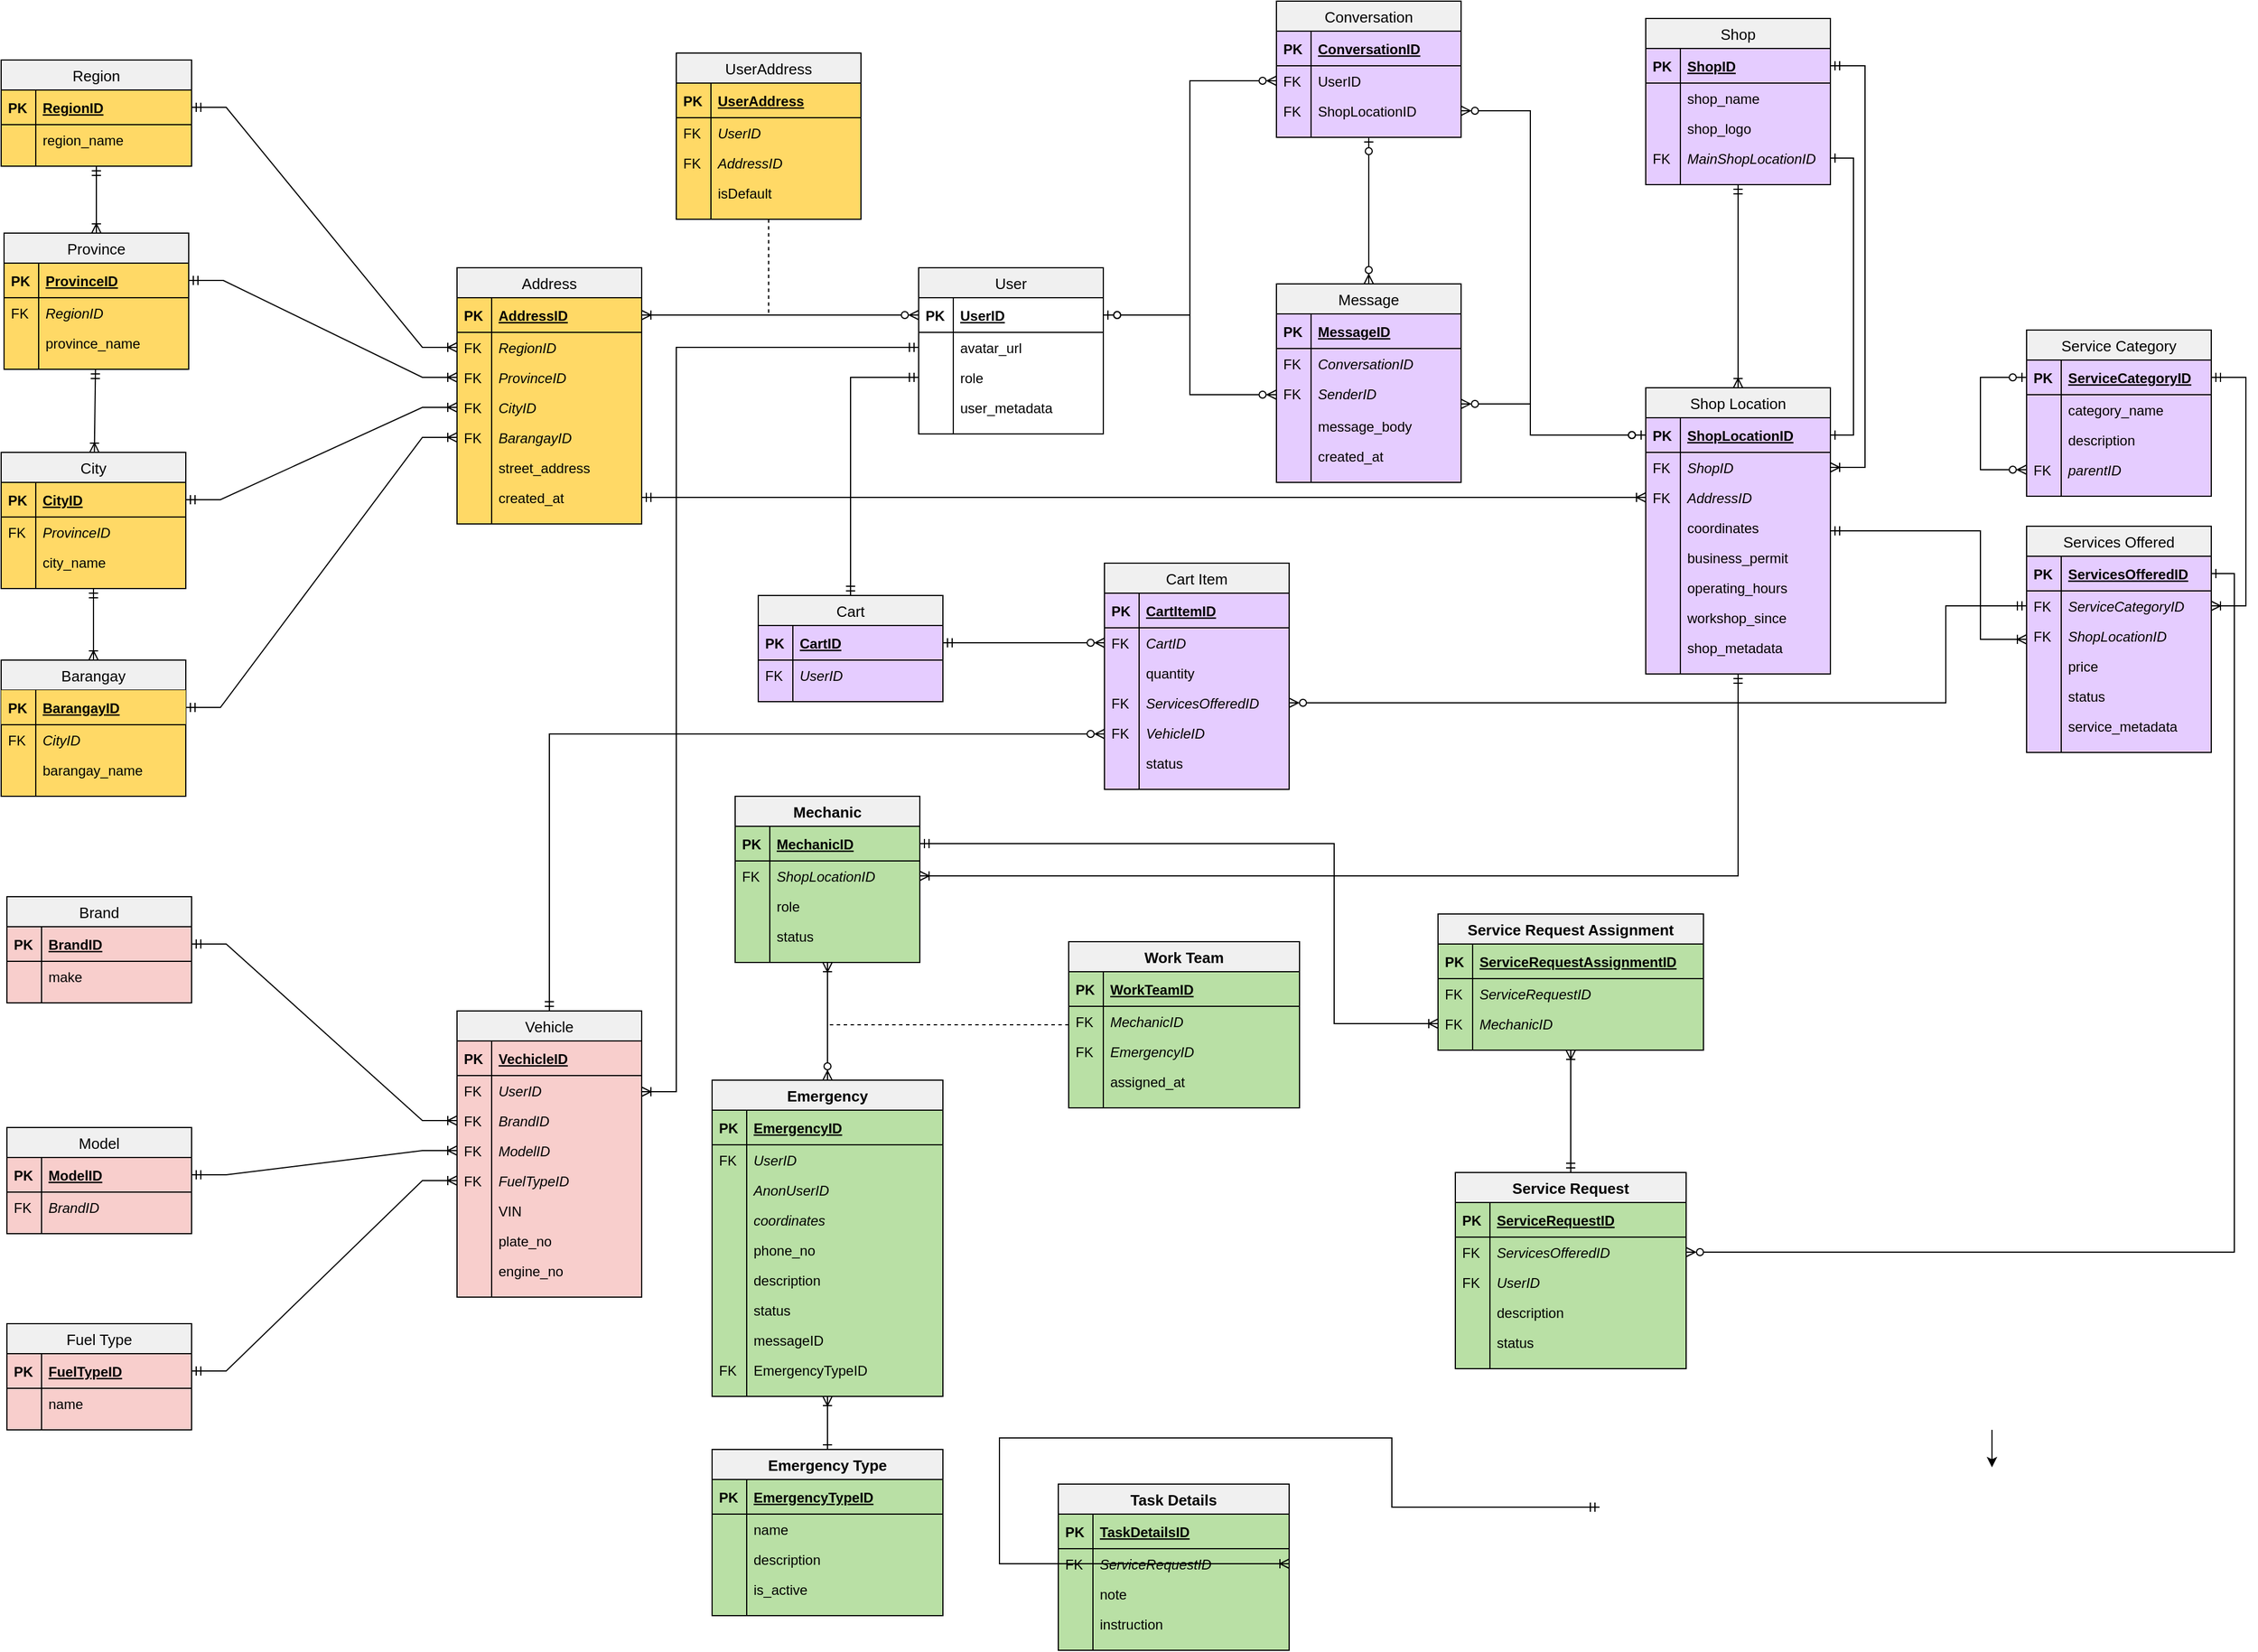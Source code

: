<mxfile version="21.1.2" type="github">
  <diagram name="Page-1" id="2S65_K8TlIW-I9RaxmhA">
    <mxGraphModel dx="1122" dy="699" grid="1" gridSize="10" guides="1" tooltips="1" connect="1" arrows="1" fold="1" page="1" pageScale="1" pageWidth="2500" pageHeight="1500" math="0" shadow="0">
      <root>
        <mxCell id="0" />
        <mxCell id="1" parent="0" />
        <mxCell id="SJSmvKwEZ4cIt8mxZRy5-101" value="User" style="swimlane;fontStyle=0;childLayout=stackLayout;horizontal=1;startSize=26;fillColor=#F0F0F0;horizontalStack=0;resizeParent=1;resizeParentMax=0;resizeLast=0;collapsible=1;marginBottom=0;swimlaneFillColor=none;align=center;strokeWidth=1;fontSize=13;strokeColor=#000000;rounded=0;" parent="1" vertex="1">
          <mxGeometry x="880" y="246" width="160" height="144" as="geometry" />
        </mxCell>
        <mxCell id="SJSmvKwEZ4cIt8mxZRy5-102" value="UserID" style="shape=partialRectangle;top=0;left=0;right=0;bottom=1;align=left;verticalAlign=middle;fillColor=none;spacingLeft=34;spacingRight=4;overflow=hidden;rotatable=0;points=[[0,0.5],[1,0.5]];portConstraint=eastwest;dropTarget=0;fontStyle=5;rounded=0;" parent="SJSmvKwEZ4cIt8mxZRy5-101" vertex="1">
          <mxGeometry y="26" width="160" height="30" as="geometry" />
        </mxCell>
        <mxCell id="SJSmvKwEZ4cIt8mxZRy5-103" value="PK" style="shape=partialRectangle;top=0;left=0;bottom=0;fillColor=none;align=left;verticalAlign=middle;spacingLeft=4;spacingRight=4;overflow=hidden;rotatable=0;points=[];portConstraint=eastwest;part=1;fontStyle=1;rounded=0;" parent="SJSmvKwEZ4cIt8mxZRy5-102" vertex="1" connectable="0">
          <mxGeometry width="30" height="30" as="geometry" />
        </mxCell>
        <mxCell id="SJSmvKwEZ4cIt8mxZRy5-106" value="avatar_url" style="shape=partialRectangle;top=0;left=0;right=0;bottom=0;align=left;verticalAlign=top;fillColor=none;spacingLeft=34;spacingRight=4;overflow=hidden;rotatable=0;points=[[0,0.5],[1,0.5]];portConstraint=eastwest;dropTarget=0;rounded=0;" parent="SJSmvKwEZ4cIt8mxZRy5-101" vertex="1">
          <mxGeometry y="56" width="160" height="26" as="geometry" />
        </mxCell>
        <mxCell id="SJSmvKwEZ4cIt8mxZRy5-107" value="" style="shape=partialRectangle;top=0;left=0;bottom=0;fillColor=none;align=left;verticalAlign=top;spacingLeft=4;spacingRight=4;overflow=hidden;rotatable=0;points=[];portConstraint=eastwest;part=1;rounded=0;" parent="SJSmvKwEZ4cIt8mxZRy5-106" vertex="1" connectable="0">
          <mxGeometry width="30" height="26" as="geometry" />
        </mxCell>
        <mxCell id="SJSmvKwEZ4cIt8mxZRy5-108" value="role" style="shape=partialRectangle;top=0;left=0;right=0;bottom=0;align=left;verticalAlign=top;fillColor=none;spacingLeft=34;spacingRight=4;overflow=hidden;rotatable=0;points=[[0,0.5],[1,0.5]];portConstraint=eastwest;dropTarget=0;rounded=0;" parent="SJSmvKwEZ4cIt8mxZRy5-101" vertex="1">
          <mxGeometry y="82" width="160" height="26" as="geometry" />
        </mxCell>
        <mxCell id="SJSmvKwEZ4cIt8mxZRy5-109" value="" style="shape=partialRectangle;top=0;left=0;bottom=0;fillColor=none;align=left;verticalAlign=top;spacingLeft=4;spacingRight=4;overflow=hidden;rotatable=0;points=[];portConstraint=eastwest;part=1;rounded=0;" parent="SJSmvKwEZ4cIt8mxZRy5-108" vertex="1" connectable="0">
          <mxGeometry width="30" height="26" as="geometry" />
        </mxCell>
        <mxCell id="SJSmvKwEZ4cIt8mxZRy5-113" value="user_metadata" style="shape=partialRectangle;top=0;left=0;right=0;bottom=0;align=left;verticalAlign=top;fillColor=none;spacingLeft=34;spacingRight=4;overflow=hidden;rotatable=0;points=[[0,0.5],[1,0.5]];portConstraint=eastwest;dropTarget=0;rounded=0;" parent="SJSmvKwEZ4cIt8mxZRy5-101" vertex="1">
          <mxGeometry y="108" width="160" height="26" as="geometry" />
        </mxCell>
        <mxCell id="SJSmvKwEZ4cIt8mxZRy5-114" value="" style="shape=partialRectangle;top=0;left=0;bottom=0;fillColor=none;align=left;verticalAlign=top;spacingLeft=4;spacingRight=4;overflow=hidden;rotatable=0;points=[];portConstraint=eastwest;part=1;rounded=0;" parent="SJSmvKwEZ4cIt8mxZRy5-113" vertex="1" connectable="0">
          <mxGeometry width="30" height="26" as="geometry" />
        </mxCell>
        <mxCell id="SJSmvKwEZ4cIt8mxZRy5-110" value="" style="shape=partialRectangle;top=0;left=0;right=0;bottom=0;align=left;verticalAlign=top;fillColor=none;spacingLeft=34;spacingRight=4;overflow=hidden;rotatable=0;points=[[0,0.5],[1,0.5]];portConstraint=eastwest;dropTarget=0;rounded=0;" parent="SJSmvKwEZ4cIt8mxZRy5-101" vertex="1">
          <mxGeometry y="134" width="160" height="10" as="geometry" />
        </mxCell>
        <mxCell id="SJSmvKwEZ4cIt8mxZRy5-111" value="" style="shape=partialRectangle;top=0;left=0;bottom=0;fillColor=none;align=left;verticalAlign=top;spacingLeft=4;spacingRight=4;overflow=hidden;rotatable=0;points=[];portConstraint=eastwest;part=1;rounded=0;" parent="SJSmvKwEZ4cIt8mxZRy5-110" vertex="1" connectable="0">
          <mxGeometry width="30" height="10" as="geometry" />
        </mxCell>
        <mxCell id="SJSmvKwEZ4cIt8mxZRy5-115" value="Region" style="swimlane;fontStyle=0;childLayout=stackLayout;horizontal=1;startSize=26;fillColor=#f0f0f0;horizontalStack=0;resizeParent=1;resizeParentMax=0;resizeLast=0;collapsible=1;marginBottom=0;swimlaneFillColor=#FFD966;align=center;strokeWidth=1;fontSize=13;strokeColor=#000000;rounded=0;" parent="1" vertex="1">
          <mxGeometry x="85" y="66" width="165" height="92" as="geometry" />
        </mxCell>
        <mxCell id="SJSmvKwEZ4cIt8mxZRy5-116" value="RegionID" style="shape=partialRectangle;top=0;left=0;right=0;bottom=1;align=left;verticalAlign=middle;fillColor=none;spacingLeft=34;spacingRight=4;overflow=hidden;rotatable=0;points=[[0,0.5],[1,0.5]];portConstraint=eastwest;dropTarget=0;fontStyle=5;rounded=0;" parent="SJSmvKwEZ4cIt8mxZRy5-115" vertex="1">
          <mxGeometry y="26" width="165" height="30" as="geometry" />
        </mxCell>
        <mxCell id="SJSmvKwEZ4cIt8mxZRy5-117" value="PK" style="shape=partialRectangle;top=0;left=0;bottom=0;fillColor=none;align=left;verticalAlign=middle;spacingLeft=4;spacingRight=4;overflow=hidden;rotatable=0;points=[];portConstraint=eastwest;part=1;fontStyle=1;rounded=0;" parent="SJSmvKwEZ4cIt8mxZRy5-116" vertex="1" connectable="0">
          <mxGeometry width="30" height="30" as="geometry" />
        </mxCell>
        <mxCell id="SJSmvKwEZ4cIt8mxZRy5-118" value="region_name" style="shape=partialRectangle;top=0;left=0;right=0;bottom=0;align=left;verticalAlign=top;fillColor=none;spacingLeft=34;spacingRight=4;overflow=hidden;rotatable=0;points=[[0,0.5],[1,0.5]];portConstraint=eastwest;dropTarget=0;rounded=0;" parent="SJSmvKwEZ4cIt8mxZRy5-115" vertex="1">
          <mxGeometry y="56" width="165" height="26" as="geometry" />
        </mxCell>
        <mxCell id="SJSmvKwEZ4cIt8mxZRy5-119" value="" style="shape=partialRectangle;top=0;left=0;bottom=0;fillColor=none;align=left;verticalAlign=top;spacingLeft=4;spacingRight=4;overflow=hidden;rotatable=0;points=[];portConstraint=eastwest;part=1;rounded=0;" parent="SJSmvKwEZ4cIt8mxZRy5-118" vertex="1" connectable="0">
          <mxGeometry width="30" height="26" as="geometry" />
        </mxCell>
        <mxCell id="SJSmvKwEZ4cIt8mxZRy5-124" value="" style="shape=partialRectangle;top=0;left=0;right=0;bottom=0;align=left;verticalAlign=top;fillColor=none;spacingLeft=34;spacingRight=4;overflow=hidden;rotatable=0;points=[[0,0.5],[1,0.5]];portConstraint=eastwest;dropTarget=0;rounded=0;" parent="SJSmvKwEZ4cIt8mxZRy5-115" vertex="1">
          <mxGeometry y="82" width="165" height="10" as="geometry" />
        </mxCell>
        <mxCell id="SJSmvKwEZ4cIt8mxZRy5-125" value="" style="shape=partialRectangle;top=0;left=0;bottom=0;fillColor=none;align=left;verticalAlign=top;spacingLeft=4;spacingRight=4;overflow=hidden;rotatable=0;points=[];portConstraint=eastwest;part=1;rounded=0;" parent="SJSmvKwEZ4cIt8mxZRy5-124" vertex="1" connectable="0">
          <mxGeometry width="30" height="10" as="geometry" />
        </mxCell>
        <mxCell id="SJSmvKwEZ4cIt8mxZRy5-126" value="Province" style="swimlane;fontStyle=0;childLayout=stackLayout;horizontal=1;startSize=26;fillColor=#f0f0f0;horizontalStack=0;resizeParent=1;resizeParentMax=0;resizeLast=0;collapsible=1;marginBottom=0;swimlaneFillColor=#FFD966;align=center;strokeWidth=1;fontSize=13;strokeColor=#000000;rounded=0;" parent="1" vertex="1">
          <mxGeometry x="87.5" y="216" width="160" height="118" as="geometry" />
        </mxCell>
        <mxCell id="SJSmvKwEZ4cIt8mxZRy5-127" value="ProvinceID" style="shape=partialRectangle;top=0;left=0;right=0;bottom=1;align=left;verticalAlign=middle;fillColor=none;spacingLeft=34;spacingRight=4;overflow=hidden;rotatable=0;points=[[0,0.5],[1,0.5]];portConstraint=eastwest;dropTarget=0;fontStyle=5;rounded=0;" parent="SJSmvKwEZ4cIt8mxZRy5-126" vertex="1">
          <mxGeometry y="26" width="160" height="30" as="geometry" />
        </mxCell>
        <mxCell id="SJSmvKwEZ4cIt8mxZRy5-128" value="PK" style="shape=partialRectangle;top=0;left=0;bottom=0;fillColor=none;align=left;verticalAlign=middle;spacingLeft=4;spacingRight=4;overflow=hidden;rotatable=0;points=[];portConstraint=eastwest;part=1;fontStyle=1;rounded=0;" parent="SJSmvKwEZ4cIt8mxZRy5-127" vertex="1" connectable="0">
          <mxGeometry width="30" height="30" as="geometry" />
        </mxCell>
        <mxCell id="SJSmvKwEZ4cIt8mxZRy5-129" value="RegionID" style="shape=partialRectangle;top=0;left=0;right=0;bottom=0;align=left;verticalAlign=top;fillColor=none;spacingLeft=34;spacingRight=4;overflow=hidden;rotatable=0;points=[[0,0.5],[1,0.5]];portConstraint=eastwest;dropTarget=0;fontStyle=2;rounded=0;" parent="SJSmvKwEZ4cIt8mxZRy5-126" vertex="1">
          <mxGeometry y="56" width="160" height="26" as="geometry" />
        </mxCell>
        <mxCell id="SJSmvKwEZ4cIt8mxZRy5-130" value="FK" style="shape=partialRectangle;top=0;left=0;bottom=0;fillColor=none;align=left;verticalAlign=top;spacingLeft=4;spacingRight=4;overflow=hidden;rotatable=0;points=[];portConstraint=eastwest;part=1;rounded=0;" parent="SJSmvKwEZ4cIt8mxZRy5-129" vertex="1" connectable="0">
          <mxGeometry width="30" height="26" as="geometry" />
        </mxCell>
        <mxCell id="SJSmvKwEZ4cIt8mxZRy5-133" value="province_name" style="shape=partialRectangle;top=0;left=0;right=0;bottom=0;align=left;verticalAlign=top;fillColor=none;spacingLeft=34;spacingRight=4;overflow=hidden;rotatable=0;points=[[0,0.5],[1,0.5]];portConstraint=eastwest;dropTarget=0;fontStyle=0;rounded=0;" parent="SJSmvKwEZ4cIt8mxZRy5-126" vertex="1">
          <mxGeometry y="82" width="160" height="26" as="geometry" />
        </mxCell>
        <mxCell id="SJSmvKwEZ4cIt8mxZRy5-134" value="" style="shape=partialRectangle;top=0;left=0;bottom=0;fillColor=none;align=left;verticalAlign=top;spacingLeft=4;spacingRight=4;overflow=hidden;rotatable=0;points=[];portConstraint=eastwest;part=1;rounded=0;" parent="SJSmvKwEZ4cIt8mxZRy5-133" vertex="1" connectable="0">
          <mxGeometry width="30" height="26" as="geometry" />
        </mxCell>
        <mxCell id="SJSmvKwEZ4cIt8mxZRy5-131" value="" style="shape=partialRectangle;top=0;left=0;right=0;bottom=0;align=left;verticalAlign=top;fillColor=none;spacingLeft=34;spacingRight=4;overflow=hidden;rotatable=0;points=[[0,0.5],[1,0.5]];portConstraint=eastwest;dropTarget=0;rounded=0;" parent="SJSmvKwEZ4cIt8mxZRy5-126" vertex="1">
          <mxGeometry y="108" width="160" height="10" as="geometry" />
        </mxCell>
        <mxCell id="SJSmvKwEZ4cIt8mxZRy5-132" value="" style="shape=partialRectangle;top=0;left=0;bottom=0;fillColor=none;align=left;verticalAlign=top;spacingLeft=4;spacingRight=4;overflow=hidden;rotatable=0;points=[];portConstraint=eastwest;part=1;rounded=0;" parent="SJSmvKwEZ4cIt8mxZRy5-131" vertex="1" connectable="0">
          <mxGeometry width="30" height="10" as="geometry" />
        </mxCell>
        <mxCell id="SJSmvKwEZ4cIt8mxZRy5-135" value="City" style="swimlane;fontStyle=0;childLayout=stackLayout;horizontal=1;startSize=26;fillColor=#f0f0f0;horizontalStack=0;resizeParent=1;resizeParentMax=0;resizeLast=0;collapsible=1;marginBottom=0;swimlaneFillColor=#FFD966;align=center;strokeWidth=1;fontSize=13;strokeColor=#000000;rounded=0;" parent="1" vertex="1">
          <mxGeometry x="85" y="406" width="160" height="118" as="geometry" />
        </mxCell>
        <mxCell id="SJSmvKwEZ4cIt8mxZRy5-136" value="CityID" style="shape=partialRectangle;top=0;left=0;right=0;bottom=1;align=left;verticalAlign=middle;fillColor=none;spacingLeft=34;spacingRight=4;overflow=hidden;rotatable=0;points=[[0,0.5],[1,0.5]];portConstraint=eastwest;dropTarget=0;fontStyle=5;rounded=0;" parent="SJSmvKwEZ4cIt8mxZRy5-135" vertex="1">
          <mxGeometry y="26" width="160" height="30" as="geometry" />
        </mxCell>
        <mxCell id="SJSmvKwEZ4cIt8mxZRy5-137" value="PK" style="shape=partialRectangle;top=0;left=0;bottom=0;fillColor=none;align=left;verticalAlign=middle;spacingLeft=4;spacingRight=4;overflow=hidden;rotatable=0;points=[];portConstraint=eastwest;part=1;fontStyle=1;rounded=0;" parent="SJSmvKwEZ4cIt8mxZRy5-136" vertex="1" connectable="0">
          <mxGeometry width="30" height="30" as="geometry" />
        </mxCell>
        <mxCell id="SJSmvKwEZ4cIt8mxZRy5-138" value="ProvinceID" style="shape=partialRectangle;top=0;left=0;right=0;bottom=0;align=left;verticalAlign=top;fillColor=none;spacingLeft=34;spacingRight=4;overflow=hidden;rotatable=0;points=[[0,0.5],[1,0.5]];portConstraint=eastwest;dropTarget=0;fontStyle=2;rounded=0;" parent="SJSmvKwEZ4cIt8mxZRy5-135" vertex="1">
          <mxGeometry y="56" width="160" height="26" as="geometry" />
        </mxCell>
        <mxCell id="SJSmvKwEZ4cIt8mxZRy5-139" value="FK" style="shape=partialRectangle;top=0;left=0;bottom=0;fillColor=none;align=left;verticalAlign=top;spacingLeft=4;spacingRight=4;overflow=hidden;rotatable=0;points=[];portConstraint=eastwest;part=1;rounded=0;" parent="SJSmvKwEZ4cIt8mxZRy5-138" vertex="1" connectable="0">
          <mxGeometry width="30" height="26" as="geometry" />
        </mxCell>
        <mxCell id="SJSmvKwEZ4cIt8mxZRy5-140" value="city_name" style="shape=partialRectangle;top=0;left=0;right=0;bottom=0;align=left;verticalAlign=top;fillColor=none;spacingLeft=34;spacingRight=4;overflow=hidden;rotatable=0;points=[[0,0.5],[1,0.5]];portConstraint=eastwest;dropTarget=0;fontStyle=0;rounded=0;" parent="SJSmvKwEZ4cIt8mxZRy5-135" vertex="1">
          <mxGeometry y="82" width="160" height="26" as="geometry" />
        </mxCell>
        <mxCell id="SJSmvKwEZ4cIt8mxZRy5-141" value="" style="shape=partialRectangle;top=0;left=0;bottom=0;fillColor=none;align=left;verticalAlign=top;spacingLeft=4;spacingRight=4;overflow=hidden;rotatable=0;points=[];portConstraint=eastwest;part=1;rounded=0;" parent="SJSmvKwEZ4cIt8mxZRy5-140" vertex="1" connectable="0">
          <mxGeometry width="30" height="26" as="geometry" />
        </mxCell>
        <mxCell id="SJSmvKwEZ4cIt8mxZRy5-142" value="" style="shape=partialRectangle;top=0;left=0;right=0;bottom=0;align=left;verticalAlign=top;fillColor=none;spacingLeft=34;spacingRight=4;overflow=hidden;rotatable=0;points=[[0,0.5],[1,0.5]];portConstraint=eastwest;dropTarget=0;rounded=0;" parent="SJSmvKwEZ4cIt8mxZRy5-135" vertex="1">
          <mxGeometry y="108" width="160" height="10" as="geometry" />
        </mxCell>
        <mxCell id="SJSmvKwEZ4cIt8mxZRy5-143" value="" style="shape=partialRectangle;top=0;left=0;bottom=0;fillColor=none;align=left;verticalAlign=top;spacingLeft=4;spacingRight=4;overflow=hidden;rotatable=0;points=[];portConstraint=eastwest;part=1;rounded=0;" parent="SJSmvKwEZ4cIt8mxZRy5-142" vertex="1" connectable="0">
          <mxGeometry width="30" height="10" as="geometry" />
        </mxCell>
        <mxCell id="SJSmvKwEZ4cIt8mxZRy5-144" value="Barangay" style="swimlane;fontStyle=0;childLayout=stackLayout;horizontal=1;startSize=26;fillColor=#F0F0F0;horizontalStack=0;resizeParent=1;resizeParentMax=0;resizeLast=0;collapsible=1;marginBottom=0;swimlaneFillColor=#FFD966;align=center;strokeWidth=1;fontSize=13;strokeColor=#000000;rounded=0;" parent="1" vertex="1">
          <mxGeometry x="85" y="586" width="160" height="118" as="geometry" />
        </mxCell>
        <mxCell id="SJSmvKwEZ4cIt8mxZRy5-145" value="BarangayID" style="shape=partialRectangle;top=0;left=0;right=0;bottom=1;align=left;verticalAlign=middle;fillColor=#FFD966;spacingLeft=34;spacingRight=4;overflow=hidden;rotatable=0;points=[[0,0.5],[1,0.5]];portConstraint=eastwest;dropTarget=0;fontStyle=5;strokeColor=#000000;rounded=0;" parent="SJSmvKwEZ4cIt8mxZRy5-144" vertex="1">
          <mxGeometry y="26" width="160" height="30" as="geometry" />
        </mxCell>
        <mxCell id="SJSmvKwEZ4cIt8mxZRy5-146" value="PK" style="shape=partialRectangle;top=0;left=0;bottom=0;fillColor=none;align=left;verticalAlign=middle;spacingLeft=4;spacingRight=4;overflow=hidden;rotatable=0;points=[];portConstraint=eastwest;part=1;fontStyle=1;rounded=0;" parent="SJSmvKwEZ4cIt8mxZRy5-145" vertex="1" connectable="0">
          <mxGeometry width="30" height="30" as="geometry" />
        </mxCell>
        <mxCell id="SJSmvKwEZ4cIt8mxZRy5-147" value="CityID" style="shape=partialRectangle;top=0;left=0;right=0;bottom=0;align=left;verticalAlign=top;fillColor=none;spacingLeft=34;spacingRight=4;overflow=hidden;rotatable=0;points=[[0,0.5],[1,0.5]];portConstraint=eastwest;dropTarget=0;fontStyle=2;rounded=0;" parent="SJSmvKwEZ4cIt8mxZRy5-144" vertex="1">
          <mxGeometry y="56" width="160" height="26" as="geometry" />
        </mxCell>
        <mxCell id="SJSmvKwEZ4cIt8mxZRy5-148" value="FK" style="shape=partialRectangle;top=0;left=0;bottom=0;fillColor=none;align=left;verticalAlign=top;spacingLeft=4;spacingRight=4;overflow=hidden;rotatable=0;points=[];portConstraint=eastwest;part=1;rounded=0;" parent="SJSmvKwEZ4cIt8mxZRy5-147" vertex="1" connectable="0">
          <mxGeometry width="30" height="26" as="geometry" />
        </mxCell>
        <mxCell id="SJSmvKwEZ4cIt8mxZRy5-149" value="barangay_name" style="shape=partialRectangle;top=0;left=0;right=0;bottom=0;align=left;verticalAlign=top;fillColor=none;spacingLeft=34;spacingRight=4;overflow=hidden;rotatable=0;points=[[0,0.5],[1,0.5]];portConstraint=eastwest;dropTarget=0;fontStyle=0;rounded=0;" parent="SJSmvKwEZ4cIt8mxZRy5-144" vertex="1">
          <mxGeometry y="82" width="160" height="26" as="geometry" />
        </mxCell>
        <mxCell id="SJSmvKwEZ4cIt8mxZRy5-150" value="" style="shape=partialRectangle;top=0;left=0;bottom=0;fillColor=none;align=left;verticalAlign=top;spacingLeft=4;spacingRight=4;overflow=hidden;rotatable=0;points=[];portConstraint=eastwest;part=1;rounded=0;" parent="SJSmvKwEZ4cIt8mxZRy5-149" vertex="1" connectable="0">
          <mxGeometry width="30" height="26" as="geometry" />
        </mxCell>
        <mxCell id="SJSmvKwEZ4cIt8mxZRy5-151" value="" style="shape=partialRectangle;top=0;left=0;right=0;bottom=0;align=left;verticalAlign=top;fillColor=none;spacingLeft=34;spacingRight=4;overflow=hidden;rotatable=0;points=[[0,0.5],[1,0.5]];portConstraint=eastwest;dropTarget=0;rounded=0;" parent="SJSmvKwEZ4cIt8mxZRy5-144" vertex="1">
          <mxGeometry y="108" width="160" height="10" as="geometry" />
        </mxCell>
        <mxCell id="SJSmvKwEZ4cIt8mxZRy5-152" value="" style="shape=partialRectangle;top=0;left=0;bottom=0;fillColor=none;align=left;verticalAlign=top;spacingLeft=4;spacingRight=4;overflow=hidden;rotatable=0;points=[];portConstraint=eastwest;part=1;rounded=0;" parent="SJSmvKwEZ4cIt8mxZRy5-151" vertex="1" connectable="0">
          <mxGeometry width="30" height="10" as="geometry" />
        </mxCell>
        <mxCell id="SJSmvKwEZ4cIt8mxZRy5-154" value="Address" style="swimlane;fontStyle=0;childLayout=stackLayout;horizontal=1;startSize=26;fillColor=#F0F0F0;horizontalStack=0;resizeParent=1;resizeParentMax=0;resizeLast=0;collapsible=1;marginBottom=0;swimlaneFillColor=#FFD966;align=center;strokeWidth=1;fontSize=13;strokeColor=#000000;rounded=0;" parent="1" vertex="1">
          <mxGeometry x="480" y="246" width="160" height="222" as="geometry" />
        </mxCell>
        <mxCell id="SJSmvKwEZ4cIt8mxZRy5-155" value="AddressID" style="shape=partialRectangle;top=0;left=0;right=0;bottom=1;align=left;verticalAlign=middle;fillColor=none;spacingLeft=34;spacingRight=4;overflow=hidden;rotatable=0;points=[[0,0.5],[1,0.5]];portConstraint=eastwest;dropTarget=0;fontStyle=5;rounded=0;" parent="SJSmvKwEZ4cIt8mxZRy5-154" vertex="1">
          <mxGeometry y="26" width="160" height="30" as="geometry" />
        </mxCell>
        <mxCell id="SJSmvKwEZ4cIt8mxZRy5-156" value="PK" style="shape=partialRectangle;top=0;left=0;bottom=0;fillColor=none;align=left;verticalAlign=middle;spacingLeft=4;spacingRight=4;overflow=hidden;rotatable=0;points=[];portConstraint=eastwest;part=1;fontStyle=1;rounded=0;" parent="SJSmvKwEZ4cIt8mxZRy5-155" vertex="1" connectable="0">
          <mxGeometry width="30" height="30" as="geometry" />
        </mxCell>
        <mxCell id="SJSmvKwEZ4cIt8mxZRy5-157" value="RegionID" style="shape=partialRectangle;top=0;left=0;right=0;bottom=0;align=left;verticalAlign=top;fillColor=none;spacingLeft=34;spacingRight=4;overflow=hidden;rotatable=0;points=[[0,0.5],[1,0.5]];portConstraint=eastwest;dropTarget=0;fontStyle=2;rounded=0;" parent="SJSmvKwEZ4cIt8mxZRy5-154" vertex="1">
          <mxGeometry y="56" width="160" height="26" as="geometry" />
        </mxCell>
        <mxCell id="SJSmvKwEZ4cIt8mxZRy5-158" value="FK" style="shape=partialRectangle;top=0;left=0;bottom=0;fillColor=none;align=left;verticalAlign=top;spacingLeft=4;spacingRight=4;overflow=hidden;rotatable=0;points=[];portConstraint=eastwest;part=1;rounded=0;" parent="SJSmvKwEZ4cIt8mxZRy5-157" vertex="1" connectable="0">
          <mxGeometry width="30" height="26" as="geometry" />
        </mxCell>
        <mxCell id="SJSmvKwEZ4cIt8mxZRy5-159" value="ProvinceID" style="shape=partialRectangle;top=0;left=0;right=0;bottom=0;align=left;verticalAlign=top;fillColor=none;spacingLeft=34;spacingRight=4;overflow=hidden;rotatable=0;points=[[0,0.5],[1,0.5]];portConstraint=eastwest;dropTarget=0;fontStyle=2;rounded=0;" parent="SJSmvKwEZ4cIt8mxZRy5-154" vertex="1">
          <mxGeometry y="82" width="160" height="26" as="geometry" />
        </mxCell>
        <mxCell id="SJSmvKwEZ4cIt8mxZRy5-160" value="FK" style="shape=partialRectangle;top=0;left=0;bottom=0;fillColor=none;align=left;verticalAlign=top;spacingLeft=4;spacingRight=4;overflow=hidden;rotatable=0;points=[];portConstraint=eastwest;part=1;rounded=0;" parent="SJSmvKwEZ4cIt8mxZRy5-159" vertex="1" connectable="0">
          <mxGeometry width="30" height="26" as="geometry" />
        </mxCell>
        <mxCell id="SJSmvKwEZ4cIt8mxZRy5-166" value="CityID" style="shape=partialRectangle;top=0;left=0;right=0;bottom=0;align=left;verticalAlign=top;fillColor=none;spacingLeft=34;spacingRight=4;overflow=hidden;rotatable=0;points=[[0,0.5],[1,0.5]];portConstraint=eastwest;dropTarget=0;fontStyle=2;shadow=0;rounded=0;" parent="SJSmvKwEZ4cIt8mxZRy5-154" vertex="1">
          <mxGeometry y="108" width="160" height="26" as="geometry" />
        </mxCell>
        <mxCell id="SJSmvKwEZ4cIt8mxZRy5-167" value="FK" style="shape=partialRectangle;top=0;left=0;bottom=0;fillColor=none;align=left;verticalAlign=top;spacingLeft=4;spacingRight=4;overflow=hidden;rotatable=0;points=[];portConstraint=eastwest;part=1;rounded=0;" parent="SJSmvKwEZ4cIt8mxZRy5-166" vertex="1" connectable="0">
          <mxGeometry width="30" height="26" as="geometry" />
        </mxCell>
        <mxCell id="SJSmvKwEZ4cIt8mxZRy5-168" value="BarangayID" style="shape=partialRectangle;top=0;left=0;right=0;bottom=0;align=left;verticalAlign=top;fillColor=none;spacingLeft=34;spacingRight=4;overflow=hidden;rotatable=0;points=[[0,0.5],[1,0.5]];portConstraint=eastwest;dropTarget=0;fontStyle=2;rounded=0;" parent="SJSmvKwEZ4cIt8mxZRy5-154" vertex="1">
          <mxGeometry y="134" width="160" height="26" as="geometry" />
        </mxCell>
        <mxCell id="SJSmvKwEZ4cIt8mxZRy5-169" value="FK" style="shape=partialRectangle;top=0;left=0;bottom=0;fillColor=none;align=left;verticalAlign=top;spacingLeft=4;spacingRight=4;overflow=hidden;rotatable=0;points=[];portConstraint=eastwest;part=1;rounded=0;" parent="SJSmvKwEZ4cIt8mxZRy5-168" vertex="1" connectable="0">
          <mxGeometry width="30" height="26" as="geometry" />
        </mxCell>
        <mxCell id="SJSmvKwEZ4cIt8mxZRy5-161" value="street_address" style="shape=partialRectangle;top=0;left=0;right=0;bottom=0;align=left;verticalAlign=top;fillColor=none;spacingLeft=34;spacingRight=4;overflow=hidden;rotatable=0;points=[[0,0.5],[1,0.5]];portConstraint=eastwest;dropTarget=0;rounded=0;" parent="SJSmvKwEZ4cIt8mxZRy5-154" vertex="1">
          <mxGeometry y="160" width="160" height="26" as="geometry" />
        </mxCell>
        <mxCell id="SJSmvKwEZ4cIt8mxZRy5-162" value="" style="shape=partialRectangle;top=0;left=0;bottom=0;fillColor=none;align=left;verticalAlign=top;spacingLeft=4;spacingRight=4;overflow=hidden;rotatable=0;points=[];portConstraint=eastwest;part=1;rounded=0;" parent="SJSmvKwEZ4cIt8mxZRy5-161" vertex="1" connectable="0">
          <mxGeometry width="30" height="26" as="geometry" />
        </mxCell>
        <mxCell id="SJSmvKwEZ4cIt8mxZRy5-170" value="created_at" style="shape=partialRectangle;top=0;left=0;right=0;bottom=0;align=left;verticalAlign=top;fillColor=none;spacingLeft=34;spacingRight=4;overflow=hidden;rotatable=0;points=[[0,0.5],[1,0.5]];portConstraint=eastwest;dropTarget=0;rounded=0;" parent="SJSmvKwEZ4cIt8mxZRy5-154" vertex="1">
          <mxGeometry y="186" width="160" height="26" as="geometry" />
        </mxCell>
        <mxCell id="SJSmvKwEZ4cIt8mxZRy5-171" value="" style="shape=partialRectangle;top=0;left=0;bottom=0;fillColor=none;align=left;verticalAlign=top;spacingLeft=4;spacingRight=4;overflow=hidden;rotatable=0;points=[];portConstraint=eastwest;part=1;rounded=0;" parent="SJSmvKwEZ4cIt8mxZRy5-170" vertex="1" connectable="0">
          <mxGeometry width="30" height="26" as="geometry" />
        </mxCell>
        <mxCell id="SJSmvKwEZ4cIt8mxZRy5-163" value="" style="shape=partialRectangle;top=0;left=0;right=0;bottom=0;align=left;verticalAlign=top;fillColor=none;spacingLeft=34;spacingRight=4;overflow=hidden;rotatable=0;points=[[0,0.5],[1,0.5]];portConstraint=eastwest;dropTarget=0;rounded=0;" parent="SJSmvKwEZ4cIt8mxZRy5-154" vertex="1">
          <mxGeometry y="212" width="160" height="10" as="geometry" />
        </mxCell>
        <mxCell id="SJSmvKwEZ4cIt8mxZRy5-164" value="" style="shape=partialRectangle;top=0;left=0;bottom=0;fillColor=none;align=left;verticalAlign=top;spacingLeft=4;spacingRight=4;overflow=hidden;rotatable=0;points=[];portConstraint=eastwest;part=1;rounded=0;" parent="SJSmvKwEZ4cIt8mxZRy5-163" vertex="1" connectable="0">
          <mxGeometry width="30" height="10" as="geometry" />
        </mxCell>
        <mxCell id="SJSmvKwEZ4cIt8mxZRy5-172" value="" style="edgeStyle=entityRelationEdgeStyle;fontSize=12;html=1;endArrow=ERzeroToMany;startArrow=ERoneToMany;rounded=0;endFill=0;" parent="1" source="SJSmvKwEZ4cIt8mxZRy5-155" target="SJSmvKwEZ4cIt8mxZRy5-102" edge="1">
          <mxGeometry width="100" height="100" relative="1" as="geometry">
            <mxPoint x="640" y="296" as="sourcePoint" />
            <mxPoint x="740" y="196" as="targetPoint" />
          </mxGeometry>
        </mxCell>
        <mxCell id="SJSmvKwEZ4cIt8mxZRy5-200" style="edgeStyle=orthogonalEdgeStyle;rounded=0;orthogonalLoop=1;jettySize=auto;html=1;endArrow=none;endFill=0;dashed=1;" parent="1" source="SJSmvKwEZ4cIt8mxZRy5-173" edge="1">
          <mxGeometry relative="1" as="geometry">
            <mxPoint x="750" y="287" as="targetPoint" />
            <mxPoint x="750" y="201" as="sourcePoint" />
          </mxGeometry>
        </mxCell>
        <mxCell id="SJSmvKwEZ4cIt8mxZRy5-173" value="UserAddress" style="swimlane;fontStyle=0;childLayout=stackLayout;horizontal=1;startSize=26;fillColor=#F0F0F0;horizontalStack=0;resizeParent=1;resizeParentMax=0;resizeLast=0;collapsible=1;marginBottom=0;swimlaneFillColor=#FFD966;align=center;strokeWidth=1;fontSize=13;strokeColor=#000000;rounded=0;" parent="1" vertex="1">
          <mxGeometry x="670" y="60" width="160" height="144" as="geometry" />
        </mxCell>
        <mxCell id="SJSmvKwEZ4cIt8mxZRy5-174" value="UserAddress" style="shape=partialRectangle;top=0;left=0;right=0;bottom=1;align=left;verticalAlign=middle;fillColor=none;spacingLeft=34;spacingRight=4;overflow=hidden;rotatable=0;points=[[0,0.5],[1,0.5]];portConstraint=eastwest;dropTarget=0;fontStyle=5;rounded=0;" parent="SJSmvKwEZ4cIt8mxZRy5-173" vertex="1">
          <mxGeometry y="26" width="160" height="30" as="geometry" />
        </mxCell>
        <mxCell id="SJSmvKwEZ4cIt8mxZRy5-175" value="PK    " style="shape=partialRectangle;top=0;left=0;bottom=0;fillColor=none;align=left;verticalAlign=middle;spacingLeft=4;spacingRight=4;overflow=hidden;rotatable=0;points=[];portConstraint=eastwest;part=1;fontStyle=1;rounded=0;" parent="SJSmvKwEZ4cIt8mxZRy5-174" vertex="1" connectable="0">
          <mxGeometry width="30" height="30" as="geometry" />
        </mxCell>
        <mxCell id="SJSmvKwEZ4cIt8mxZRy5-176" value="UserID" style="shape=partialRectangle;top=0;left=0;right=0;bottom=0;align=left;verticalAlign=top;fillColor=none;spacingLeft=34;spacingRight=4;overflow=hidden;rotatable=0;points=[[0,0.5],[1,0.5]];portConstraint=eastwest;dropTarget=0;fontStyle=2;rounded=0;" parent="SJSmvKwEZ4cIt8mxZRy5-173" vertex="1">
          <mxGeometry y="56" width="160" height="26" as="geometry" />
        </mxCell>
        <mxCell id="SJSmvKwEZ4cIt8mxZRy5-177" value="FK" style="shape=partialRectangle;top=0;left=0;bottom=0;fillColor=none;align=left;verticalAlign=top;spacingLeft=4;spacingRight=4;overflow=hidden;rotatable=0;points=[];portConstraint=eastwest;part=1;rounded=0;" parent="SJSmvKwEZ4cIt8mxZRy5-176" vertex="1" connectable="0">
          <mxGeometry width="30" height="26" as="geometry" />
        </mxCell>
        <mxCell id="SJSmvKwEZ4cIt8mxZRy5-178" value="AddressID" style="shape=partialRectangle;top=0;left=0;right=0;bottom=0;align=left;verticalAlign=top;fillColor=none;spacingLeft=34;spacingRight=4;overflow=hidden;rotatable=0;points=[[0,0.5],[1,0.5]];portConstraint=eastwest;dropTarget=0;fontStyle=2;rounded=0;" parent="SJSmvKwEZ4cIt8mxZRy5-173" vertex="1">
          <mxGeometry y="82" width="160" height="26" as="geometry" />
        </mxCell>
        <mxCell id="SJSmvKwEZ4cIt8mxZRy5-179" value="FK" style="shape=partialRectangle;top=0;left=0;bottom=0;fillColor=none;align=left;verticalAlign=top;spacingLeft=4;spacingRight=4;overflow=hidden;rotatable=0;points=[];portConstraint=eastwest;part=1;rounded=0;" parent="SJSmvKwEZ4cIt8mxZRy5-178" vertex="1" connectable="0">
          <mxGeometry width="30" height="26" as="geometry" />
        </mxCell>
        <mxCell id="SJSmvKwEZ4cIt8mxZRy5-198" value="isDefault&#xa;" style="shape=partialRectangle;top=0;left=0;right=0;bottom=0;align=left;verticalAlign=top;fillColor=none;spacingLeft=34;spacingRight=4;overflow=hidden;rotatable=0;points=[[0,0.5],[1,0.5]];portConstraint=eastwest;dropTarget=0;fontStyle=0;rounded=0;" parent="SJSmvKwEZ4cIt8mxZRy5-173" vertex="1">
          <mxGeometry y="108" width="160" height="26" as="geometry" />
        </mxCell>
        <mxCell id="SJSmvKwEZ4cIt8mxZRy5-199" value="" style="shape=partialRectangle;top=0;left=0;bottom=0;fillColor=none;align=left;verticalAlign=top;spacingLeft=4;spacingRight=4;overflow=hidden;rotatable=0;points=[];portConstraint=eastwest;part=1;rounded=0;" parent="SJSmvKwEZ4cIt8mxZRy5-198" vertex="1" connectable="0">
          <mxGeometry width="30" height="26" as="geometry" />
        </mxCell>
        <mxCell id="SJSmvKwEZ4cIt8mxZRy5-180" value="" style="shape=partialRectangle;top=0;left=0;right=0;bottom=0;align=left;verticalAlign=top;fillColor=none;spacingLeft=34;spacingRight=4;overflow=hidden;rotatable=0;points=[[0,0.5],[1,0.5]];portConstraint=eastwest;dropTarget=0;rounded=0;" parent="SJSmvKwEZ4cIt8mxZRy5-173" vertex="1">
          <mxGeometry y="134" width="160" height="10" as="geometry" />
        </mxCell>
        <mxCell id="SJSmvKwEZ4cIt8mxZRy5-181" value="" style="shape=partialRectangle;top=0;left=0;bottom=0;fillColor=none;align=left;verticalAlign=top;spacingLeft=4;spacingRight=4;overflow=hidden;rotatable=0;points=[];portConstraint=eastwest;part=1;rounded=0;" parent="SJSmvKwEZ4cIt8mxZRy5-180" vertex="1" connectable="0">
          <mxGeometry width="30" height="10" as="geometry" />
        </mxCell>
        <mxCell id="SJSmvKwEZ4cIt8mxZRy5-185" value="" style="fontSize=12;html=1;endArrow=ERoneToMany;startArrow=ERmandOne;rounded=0;strokeColor=#000000;entryX=0.5;entryY=0;entryDx=0;entryDy=0;" parent="1" source="SJSmvKwEZ4cIt8mxZRy5-115" target="SJSmvKwEZ4cIt8mxZRy5-126" edge="1">
          <mxGeometry width="100" height="100" relative="1" as="geometry">
            <mxPoint x="168" y="36" as="sourcePoint" />
            <mxPoint x="590" y="316" as="targetPoint" />
          </mxGeometry>
        </mxCell>
        <mxCell id="SJSmvKwEZ4cIt8mxZRy5-192" value="" style="edgeStyle=entityRelationEdgeStyle;fontSize=12;html=1;endArrow=ERoneToMany;startArrow=ERmandOne;rounded=0;" parent="1" source="SJSmvKwEZ4cIt8mxZRy5-116" target="SJSmvKwEZ4cIt8mxZRy5-157" edge="1">
          <mxGeometry width="100" height="100" relative="1" as="geometry">
            <mxPoint x="400" y="356" as="sourcePoint" />
            <mxPoint x="500" y="256" as="targetPoint" />
          </mxGeometry>
        </mxCell>
        <mxCell id="SJSmvKwEZ4cIt8mxZRy5-193" value="" style="edgeStyle=entityRelationEdgeStyle;fontSize=12;html=1;endArrow=ERoneToMany;startArrow=ERmandOne;rounded=0;" parent="1" source="SJSmvKwEZ4cIt8mxZRy5-127" target="SJSmvKwEZ4cIt8mxZRy5-159" edge="1">
          <mxGeometry width="100" height="100" relative="1" as="geometry">
            <mxPoint x="270" y="106" as="sourcePoint" />
            <mxPoint x="410" y="95" as="targetPoint" />
          </mxGeometry>
        </mxCell>
        <mxCell id="SJSmvKwEZ4cIt8mxZRy5-194" value="" style="edgeStyle=entityRelationEdgeStyle;fontSize=12;html=1;endArrow=ERoneToMany;startArrow=ERmandOne;rounded=0;" parent="1" source="SJSmvKwEZ4cIt8mxZRy5-136" target="SJSmvKwEZ4cIt8mxZRy5-166" edge="1">
          <mxGeometry width="100" height="100" relative="1" as="geometry">
            <mxPoint x="255" y="297" as="sourcePoint" />
            <mxPoint x="410" y="121" as="targetPoint" />
          </mxGeometry>
        </mxCell>
        <mxCell id="SJSmvKwEZ4cIt8mxZRy5-195" value="" style="edgeStyle=entityRelationEdgeStyle;fontSize=12;html=1;endArrow=ERoneToMany;startArrow=ERmandOne;rounded=0;" parent="1" source="SJSmvKwEZ4cIt8mxZRy5-145" target="SJSmvKwEZ4cIt8mxZRy5-168" edge="1">
          <mxGeometry width="100" height="100" relative="1" as="geometry">
            <mxPoint x="255" y="457" as="sourcePoint" />
            <mxPoint x="410" y="147" as="targetPoint" />
          </mxGeometry>
        </mxCell>
        <mxCell id="SJSmvKwEZ4cIt8mxZRy5-196" value="" style="fontSize=12;html=1;endArrow=ERoneToMany;startArrow=ERmandOne;rounded=0;strokeColor=#000000;" parent="1" source="SJSmvKwEZ4cIt8mxZRy5-126" target="SJSmvKwEZ4cIt8mxZRy5-135" edge="1">
          <mxGeometry width="100" height="100" relative="1" as="geometry">
            <mxPoint x="200" y="356" as="sourcePoint" />
            <mxPoint x="200" y="414" as="targetPoint" />
          </mxGeometry>
        </mxCell>
        <mxCell id="SJSmvKwEZ4cIt8mxZRy5-197" value="" style="fontSize=12;html=1;endArrow=ERoneToMany;startArrow=ERmandOne;rounded=0;strokeColor=#000000;entryX=0.5;entryY=0;entryDx=0;entryDy=0;" parent="1" source="SJSmvKwEZ4cIt8mxZRy5-135" target="SJSmvKwEZ4cIt8mxZRy5-144" edge="1">
          <mxGeometry width="100" height="100" relative="1" as="geometry">
            <mxPoint x="530" y="486" as="sourcePoint" />
            <mxPoint x="290" y="758.105" as="targetPoint" />
            <Array as="points" />
          </mxGeometry>
        </mxCell>
        <mxCell id="SJSmvKwEZ4cIt8mxZRy5-310" value="Brand" style="swimlane;fontStyle=0;childLayout=stackLayout;horizontal=1;startSize=26;fillColor=#F0F0F0;horizontalStack=0;resizeParent=1;resizeParentMax=0;resizeLast=0;collapsible=1;marginBottom=0;swimlaneFillColor=#F8CECC;align=center;strokeWidth=1;fontSize=13;strokeColor=#000000;rounded=0;" parent="1" vertex="1">
          <mxGeometry x="90" y="791" width="160" height="92" as="geometry" />
        </mxCell>
        <mxCell id="SJSmvKwEZ4cIt8mxZRy5-311" value="BrandID" style="shape=partialRectangle;top=0;left=0;right=0;bottom=1;align=left;verticalAlign=middle;fillColor=none;spacingLeft=34;spacingRight=4;overflow=hidden;rotatable=0;points=[[0,0.5],[1,0.5]];portConstraint=eastwest;dropTarget=0;fontStyle=5;strokeColor=#000000;rounded=0;" parent="SJSmvKwEZ4cIt8mxZRy5-310" vertex="1">
          <mxGeometry y="26" width="160" height="30" as="geometry" />
        </mxCell>
        <mxCell id="SJSmvKwEZ4cIt8mxZRy5-312" value="PK" style="shape=partialRectangle;top=0;left=0;bottom=0;fillColor=none;align=left;verticalAlign=middle;spacingLeft=4;spacingRight=4;overflow=hidden;rotatable=0;points=[];portConstraint=eastwest;part=1;fontStyle=1;rounded=0;" parent="SJSmvKwEZ4cIt8mxZRy5-311" vertex="1" connectable="0">
          <mxGeometry width="30" height="30" as="geometry" />
        </mxCell>
        <mxCell id="SJSmvKwEZ4cIt8mxZRy5-313" value="make" style="shape=partialRectangle;top=0;left=0;right=0;bottom=0;align=left;verticalAlign=top;fillColor=none;spacingLeft=34;spacingRight=4;overflow=hidden;rotatable=0;points=[[0,0.5],[1,0.5]];portConstraint=eastwest;dropTarget=0;fontStyle=0;rounded=0;" parent="SJSmvKwEZ4cIt8mxZRy5-310" vertex="1">
          <mxGeometry y="56" width="160" height="26" as="geometry" />
        </mxCell>
        <mxCell id="SJSmvKwEZ4cIt8mxZRy5-314" value="" style="shape=partialRectangle;top=0;left=0;bottom=0;fillColor=none;align=left;verticalAlign=top;spacingLeft=4;spacingRight=4;overflow=hidden;rotatable=0;points=[];portConstraint=eastwest;part=1;rounded=0;" parent="SJSmvKwEZ4cIt8mxZRy5-313" vertex="1" connectable="0">
          <mxGeometry width="30" height="26" as="geometry" />
        </mxCell>
        <mxCell id="SJSmvKwEZ4cIt8mxZRy5-317" value="" style="shape=partialRectangle;top=0;left=0;right=0;bottom=0;align=left;verticalAlign=top;fillColor=none;spacingLeft=34;spacingRight=4;overflow=hidden;rotatable=0;points=[[0,0.5],[1,0.5]];portConstraint=eastwest;dropTarget=0;rounded=0;" parent="SJSmvKwEZ4cIt8mxZRy5-310" vertex="1">
          <mxGeometry y="82" width="160" height="10" as="geometry" />
        </mxCell>
        <mxCell id="SJSmvKwEZ4cIt8mxZRy5-318" value="" style="shape=partialRectangle;top=0;left=0;bottom=0;fillColor=none;align=left;verticalAlign=top;spacingLeft=4;spacingRight=4;overflow=hidden;rotatable=0;points=[];portConstraint=eastwest;part=1;rounded=0;" parent="SJSmvKwEZ4cIt8mxZRy5-317" vertex="1" connectable="0">
          <mxGeometry width="30" height="10" as="geometry" />
        </mxCell>
        <mxCell id="SJSmvKwEZ4cIt8mxZRy5-319" value="Model" style="swimlane;fontStyle=0;childLayout=stackLayout;horizontal=1;startSize=26;fillColor=#F0F0F0;horizontalStack=0;resizeParent=1;resizeParentMax=0;resizeLast=0;collapsible=1;marginBottom=0;swimlaneFillColor=#F8CECC;align=center;strokeWidth=1;fontSize=13;strokeColor=#000000;rounded=0;" parent="1" vertex="1">
          <mxGeometry x="90" y="991" width="160" height="92" as="geometry" />
        </mxCell>
        <mxCell id="SJSmvKwEZ4cIt8mxZRy5-320" value="ModelID" style="shape=partialRectangle;top=0;left=0;right=0;bottom=1;align=left;verticalAlign=middle;fillColor=none;spacingLeft=34;spacingRight=4;overflow=hidden;rotatable=0;points=[[0,0.5],[1,0.5]];portConstraint=eastwest;dropTarget=0;fontStyle=5;strokeColor=#000000;rounded=0;" parent="SJSmvKwEZ4cIt8mxZRy5-319" vertex="1">
          <mxGeometry y="26" width="160" height="30" as="geometry" />
        </mxCell>
        <mxCell id="SJSmvKwEZ4cIt8mxZRy5-321" value="PK" style="shape=partialRectangle;top=0;left=0;bottom=0;fillColor=none;align=left;verticalAlign=middle;spacingLeft=4;spacingRight=4;overflow=hidden;rotatable=0;points=[];portConstraint=eastwest;part=1;fontStyle=1;rounded=0;" parent="SJSmvKwEZ4cIt8mxZRy5-320" vertex="1" connectable="0">
          <mxGeometry width="30" height="30" as="geometry" />
        </mxCell>
        <mxCell id="SJSmvKwEZ4cIt8mxZRy5-322" value="BrandID" style="shape=partialRectangle;top=0;left=0;right=0;bottom=0;align=left;verticalAlign=top;fillColor=none;spacingLeft=34;spacingRight=4;overflow=hidden;rotatable=0;points=[[0,0.5],[1,0.5]];portConstraint=eastwest;dropTarget=0;fontStyle=2;rounded=0;" parent="SJSmvKwEZ4cIt8mxZRy5-319" vertex="1">
          <mxGeometry y="56" width="160" height="26" as="geometry" />
        </mxCell>
        <mxCell id="SJSmvKwEZ4cIt8mxZRy5-323" value="FK" style="shape=partialRectangle;top=0;left=0;bottom=0;fillColor=none;align=left;verticalAlign=top;spacingLeft=4;spacingRight=4;overflow=hidden;rotatable=0;points=[];portConstraint=eastwest;part=1;rounded=0;" parent="SJSmvKwEZ4cIt8mxZRy5-322" vertex="1" connectable="0">
          <mxGeometry width="30" height="26" as="geometry" />
        </mxCell>
        <mxCell id="SJSmvKwEZ4cIt8mxZRy5-324" value="" style="shape=partialRectangle;top=0;left=0;right=0;bottom=0;align=left;verticalAlign=top;fillColor=none;spacingLeft=34;spacingRight=4;overflow=hidden;rotatable=0;points=[[0,0.5],[1,0.5]];portConstraint=eastwest;dropTarget=0;rounded=0;" parent="SJSmvKwEZ4cIt8mxZRy5-319" vertex="1">
          <mxGeometry y="82" width="160" height="10" as="geometry" />
        </mxCell>
        <mxCell id="SJSmvKwEZ4cIt8mxZRy5-325" value="" style="shape=partialRectangle;top=0;left=0;bottom=0;fillColor=none;align=left;verticalAlign=top;spacingLeft=4;spacingRight=4;overflow=hidden;rotatable=0;points=[];portConstraint=eastwest;part=1;rounded=0;" parent="SJSmvKwEZ4cIt8mxZRy5-324" vertex="1" connectable="0">
          <mxGeometry width="30" height="10" as="geometry" />
        </mxCell>
        <mxCell id="SJSmvKwEZ4cIt8mxZRy5-326" value="Vehicle" style="swimlane;fontStyle=0;childLayout=stackLayout;horizontal=1;startSize=26;fillColor=#F0F0F0;horizontalStack=0;resizeParent=1;resizeParentMax=0;resizeLast=0;collapsible=1;marginBottom=0;swimlaneFillColor=#F8CECC;align=center;strokeWidth=1;fontSize=13;strokeColor=#000000;rounded=0;" parent="1" vertex="1">
          <mxGeometry x="480" y="890" width="160" height="248" as="geometry" />
        </mxCell>
        <mxCell id="SJSmvKwEZ4cIt8mxZRy5-327" value="VechicleID" style="shape=partialRectangle;top=0;left=0;right=0;bottom=1;align=left;verticalAlign=middle;fillColor=none;spacingLeft=34;spacingRight=4;overflow=hidden;rotatable=0;points=[[0,0.5],[1,0.5]];portConstraint=eastwest;dropTarget=0;fontStyle=5;strokeColor=#000000;rounded=0;" parent="SJSmvKwEZ4cIt8mxZRy5-326" vertex="1">
          <mxGeometry y="26" width="160" height="30" as="geometry" />
        </mxCell>
        <mxCell id="SJSmvKwEZ4cIt8mxZRy5-328" value="PK" style="shape=partialRectangle;top=0;left=0;bottom=0;fillColor=none;align=left;verticalAlign=middle;spacingLeft=4;spacingRight=4;overflow=hidden;rotatable=0;points=[];portConstraint=eastwest;part=1;fontStyle=1;rounded=0;" parent="SJSmvKwEZ4cIt8mxZRy5-327" vertex="1" connectable="0">
          <mxGeometry width="30" height="30" as="geometry" />
        </mxCell>
        <mxCell id="SJSmvKwEZ4cIt8mxZRy5-358" value="UserID" style="shape=partialRectangle;top=0;left=0;right=0;bottom=0;align=left;verticalAlign=top;fillColor=none;spacingLeft=34;spacingRight=4;overflow=hidden;rotatable=0;points=[[0,0.5],[1,0.5]];portConstraint=eastwest;dropTarget=0;fontStyle=2;rounded=0;" parent="SJSmvKwEZ4cIt8mxZRy5-326" vertex="1">
          <mxGeometry y="56" width="160" height="26" as="geometry" />
        </mxCell>
        <mxCell id="SJSmvKwEZ4cIt8mxZRy5-359" value="FK" style="shape=partialRectangle;top=0;left=0;bottom=0;fillColor=none;align=left;verticalAlign=top;spacingLeft=4;spacingRight=4;overflow=hidden;rotatable=0;points=[];portConstraint=eastwest;part=1;rounded=0;" parent="SJSmvKwEZ4cIt8mxZRy5-358" vertex="1" connectable="0">
          <mxGeometry width="30" height="26" as="geometry" />
        </mxCell>
        <mxCell id="SJSmvKwEZ4cIt8mxZRy5-329" value="BrandID" style="shape=partialRectangle;top=0;left=0;right=0;bottom=0;align=left;verticalAlign=top;fillColor=none;spacingLeft=34;spacingRight=4;overflow=hidden;rotatable=0;points=[[0,0.5],[1,0.5]];portConstraint=eastwest;dropTarget=0;fontStyle=2;rounded=0;" parent="SJSmvKwEZ4cIt8mxZRy5-326" vertex="1">
          <mxGeometry y="82" width="160" height="26" as="geometry" />
        </mxCell>
        <mxCell id="SJSmvKwEZ4cIt8mxZRy5-330" value="FK" style="shape=partialRectangle;top=0;left=0;bottom=0;fillColor=none;align=left;verticalAlign=top;spacingLeft=4;spacingRight=4;overflow=hidden;rotatable=0;points=[];portConstraint=eastwest;part=1;rounded=0;" parent="SJSmvKwEZ4cIt8mxZRy5-329" vertex="1" connectable="0">
          <mxGeometry width="30" height="26" as="geometry" />
        </mxCell>
        <mxCell id="SJSmvKwEZ4cIt8mxZRy5-333" value="ModelID" style="shape=partialRectangle;top=0;left=0;right=0;bottom=0;align=left;verticalAlign=top;fillColor=none;spacingLeft=34;spacingRight=4;overflow=hidden;rotatable=0;points=[[0,0.5],[1,0.5]];portConstraint=eastwest;dropTarget=0;fontStyle=2;rounded=0;" parent="SJSmvKwEZ4cIt8mxZRy5-326" vertex="1">
          <mxGeometry y="108" width="160" height="26" as="geometry" />
        </mxCell>
        <mxCell id="SJSmvKwEZ4cIt8mxZRy5-334" value="FK" style="shape=partialRectangle;top=0;left=0;bottom=0;fillColor=none;align=left;verticalAlign=top;spacingLeft=4;spacingRight=4;overflow=hidden;rotatable=0;points=[];portConstraint=eastwest;part=1;rounded=0;" parent="SJSmvKwEZ4cIt8mxZRy5-333" vertex="1" connectable="0">
          <mxGeometry width="30" height="26" as="geometry" />
        </mxCell>
        <mxCell id="SJSmvKwEZ4cIt8mxZRy5-337" value="FuelTypeID" style="shape=partialRectangle;top=0;left=0;right=0;bottom=0;align=left;verticalAlign=top;fillColor=none;spacingLeft=34;spacingRight=4;overflow=hidden;rotatable=0;points=[[0,0.5],[1,0.5]];portConstraint=eastwest;dropTarget=0;fontStyle=2;rounded=0;" parent="SJSmvKwEZ4cIt8mxZRy5-326" vertex="1">
          <mxGeometry y="134" width="160" height="26" as="geometry" />
        </mxCell>
        <mxCell id="SJSmvKwEZ4cIt8mxZRy5-338" value="FK" style="shape=partialRectangle;top=0;left=0;bottom=0;fillColor=none;align=left;verticalAlign=top;spacingLeft=4;spacingRight=4;overflow=hidden;rotatable=0;points=[];portConstraint=eastwest;part=1;rounded=0;" parent="SJSmvKwEZ4cIt8mxZRy5-337" vertex="1" connectable="0">
          <mxGeometry width="30" height="26" as="geometry" />
        </mxCell>
        <mxCell id="SJSmvKwEZ4cIt8mxZRy5-371" value="VIN" style="shape=partialRectangle;top=0;left=0;right=0;bottom=0;align=left;verticalAlign=top;fillColor=none;spacingLeft=34;spacingRight=4;overflow=hidden;rotatable=0;points=[[0,0.5],[1,0.5]];portConstraint=eastwest;dropTarget=0;fontStyle=0;rounded=0;" parent="SJSmvKwEZ4cIt8mxZRy5-326" vertex="1">
          <mxGeometry y="160" width="160" height="26" as="geometry" />
        </mxCell>
        <mxCell id="SJSmvKwEZ4cIt8mxZRy5-372" value="" style="shape=partialRectangle;top=0;left=0;bottom=0;fillColor=none;align=left;verticalAlign=top;spacingLeft=4;spacingRight=4;overflow=hidden;rotatable=0;points=[];portConstraint=eastwest;part=1;rounded=0;" parent="SJSmvKwEZ4cIt8mxZRy5-371" vertex="1" connectable="0">
          <mxGeometry width="30" height="26" as="geometry" />
        </mxCell>
        <mxCell id="SJSmvKwEZ4cIt8mxZRy5-335" value="plate_no" style="shape=partialRectangle;top=0;left=0;right=0;bottom=0;align=left;verticalAlign=top;fillColor=none;spacingLeft=34;spacingRight=4;overflow=hidden;rotatable=0;points=[[0,0.5],[1,0.5]];portConstraint=eastwest;dropTarget=0;fontStyle=0;rounded=0;" parent="SJSmvKwEZ4cIt8mxZRy5-326" vertex="1">
          <mxGeometry y="186" width="160" height="26" as="geometry" />
        </mxCell>
        <mxCell id="SJSmvKwEZ4cIt8mxZRy5-336" value="" style="shape=partialRectangle;top=0;left=0;bottom=0;fillColor=none;align=left;verticalAlign=top;spacingLeft=4;spacingRight=4;overflow=hidden;rotatable=0;points=[];portConstraint=eastwest;part=1;rounded=0;" parent="SJSmvKwEZ4cIt8mxZRy5-335" vertex="1" connectable="0">
          <mxGeometry width="30" height="26" as="geometry" />
        </mxCell>
        <mxCell id="SJSmvKwEZ4cIt8mxZRy5-356" value="engine_no" style="shape=partialRectangle;top=0;left=0;right=0;bottom=0;align=left;verticalAlign=top;fillColor=none;spacingLeft=34;spacingRight=4;overflow=hidden;rotatable=0;points=[[0,0.5],[1,0.5]];portConstraint=eastwest;dropTarget=0;fontStyle=0;rounded=0;" parent="SJSmvKwEZ4cIt8mxZRy5-326" vertex="1">
          <mxGeometry y="212" width="160" height="26" as="geometry" />
        </mxCell>
        <mxCell id="SJSmvKwEZ4cIt8mxZRy5-357" value="" style="shape=partialRectangle;top=0;left=0;bottom=0;fillColor=none;align=left;verticalAlign=top;spacingLeft=4;spacingRight=4;overflow=hidden;rotatable=0;points=[];portConstraint=eastwest;part=1;rounded=0;" parent="SJSmvKwEZ4cIt8mxZRy5-356" vertex="1" connectable="0">
          <mxGeometry width="30" height="26" as="geometry" />
        </mxCell>
        <mxCell id="SJSmvKwEZ4cIt8mxZRy5-331" value="" style="shape=partialRectangle;top=0;left=0;right=0;bottom=0;align=left;verticalAlign=top;fillColor=none;spacingLeft=34;spacingRight=4;overflow=hidden;rotatable=0;points=[[0,0.5],[1,0.5]];portConstraint=eastwest;dropTarget=0;rounded=0;" parent="SJSmvKwEZ4cIt8mxZRy5-326" vertex="1">
          <mxGeometry y="238" width="160" height="10" as="geometry" />
        </mxCell>
        <mxCell id="SJSmvKwEZ4cIt8mxZRy5-332" value="" style="shape=partialRectangle;top=0;left=0;bottom=0;fillColor=none;align=left;verticalAlign=top;spacingLeft=4;spacingRight=4;overflow=hidden;rotatable=0;points=[];portConstraint=eastwest;part=1;rounded=0;" parent="SJSmvKwEZ4cIt8mxZRy5-331" vertex="1" connectable="0">
          <mxGeometry width="30" height="10" as="geometry" />
        </mxCell>
        <mxCell id="SJSmvKwEZ4cIt8mxZRy5-360" value="Fuel Type" style="swimlane;fontStyle=0;childLayout=stackLayout;horizontal=1;startSize=26;fillColor=#F0F0F0;horizontalStack=0;resizeParent=1;resizeParentMax=0;resizeLast=0;collapsible=1;marginBottom=0;swimlaneFillColor=#F8CECC;align=center;strokeWidth=1;fontSize=13;strokeColor=#000000;rounded=0;" parent="1" vertex="1">
          <mxGeometry x="90" y="1161" width="160" height="92" as="geometry" />
        </mxCell>
        <mxCell id="SJSmvKwEZ4cIt8mxZRy5-361" value="FuelTypeID" style="shape=partialRectangle;top=0;left=0;right=0;bottom=1;align=left;verticalAlign=middle;fillColor=none;spacingLeft=34;spacingRight=4;overflow=hidden;rotatable=0;points=[[0,0.5],[1,0.5]];portConstraint=eastwest;dropTarget=0;fontStyle=5;strokeColor=#000000;rounded=0;" parent="SJSmvKwEZ4cIt8mxZRy5-360" vertex="1">
          <mxGeometry y="26" width="160" height="30" as="geometry" />
        </mxCell>
        <mxCell id="SJSmvKwEZ4cIt8mxZRy5-362" value="PK" style="shape=partialRectangle;top=0;left=0;bottom=0;fillColor=none;align=left;verticalAlign=middle;spacingLeft=4;spacingRight=4;overflow=hidden;rotatable=0;points=[];portConstraint=eastwest;part=1;fontStyle=1;rounded=0;" parent="SJSmvKwEZ4cIt8mxZRy5-361" vertex="1" connectable="0">
          <mxGeometry width="30" height="30" as="geometry" />
        </mxCell>
        <mxCell id="SJSmvKwEZ4cIt8mxZRy5-363" value="name" style="shape=partialRectangle;top=0;left=0;right=0;bottom=0;align=left;verticalAlign=top;fillColor=none;spacingLeft=34;spacingRight=4;overflow=hidden;rotatable=0;points=[[0,0.5],[1,0.5]];portConstraint=eastwest;dropTarget=0;fontStyle=0;rounded=0;" parent="SJSmvKwEZ4cIt8mxZRy5-360" vertex="1">
          <mxGeometry y="56" width="160" height="26" as="geometry" />
        </mxCell>
        <mxCell id="SJSmvKwEZ4cIt8mxZRy5-364" value="" style="shape=partialRectangle;top=0;left=0;bottom=0;fillColor=none;align=left;verticalAlign=top;spacingLeft=4;spacingRight=4;overflow=hidden;rotatable=0;points=[];portConstraint=eastwest;part=1;rounded=0;" parent="SJSmvKwEZ4cIt8mxZRy5-363" vertex="1" connectable="0">
          <mxGeometry width="30" height="26" as="geometry" />
        </mxCell>
        <mxCell id="SJSmvKwEZ4cIt8mxZRy5-365" value="" style="shape=partialRectangle;top=0;left=0;right=0;bottom=0;align=left;verticalAlign=top;fillColor=none;spacingLeft=34;spacingRight=4;overflow=hidden;rotatable=0;points=[[0,0.5],[1,0.5]];portConstraint=eastwest;dropTarget=0;rounded=0;" parent="SJSmvKwEZ4cIt8mxZRy5-360" vertex="1">
          <mxGeometry y="82" width="160" height="10" as="geometry" />
        </mxCell>
        <mxCell id="SJSmvKwEZ4cIt8mxZRy5-366" value="" style="shape=partialRectangle;top=0;left=0;bottom=0;fillColor=none;align=left;verticalAlign=top;spacingLeft=4;spacingRight=4;overflow=hidden;rotatable=0;points=[];portConstraint=eastwest;part=1;rounded=0;" parent="SJSmvKwEZ4cIt8mxZRy5-365" vertex="1" connectable="0">
          <mxGeometry width="30" height="10" as="geometry" />
        </mxCell>
        <mxCell id="SJSmvKwEZ4cIt8mxZRy5-368" value="" style="edgeStyle=entityRelationEdgeStyle;fontSize=12;html=1;endArrow=ERoneToMany;startArrow=ERmandOne;rounded=0;" parent="1" source="SJSmvKwEZ4cIt8mxZRy5-320" target="SJSmvKwEZ4cIt8mxZRy5-333" edge="1">
          <mxGeometry width="100" height="100" relative="1" as="geometry">
            <mxPoint x="255" y="637" as="sourcePoint" />
            <mxPoint x="490" y="383" as="targetPoint" />
          </mxGeometry>
        </mxCell>
        <mxCell id="SJSmvKwEZ4cIt8mxZRy5-369" value="" style="edgeStyle=entityRelationEdgeStyle;fontSize=12;html=1;endArrow=ERoneToMany;startArrow=ERmandOne;rounded=0;" parent="1" source="SJSmvKwEZ4cIt8mxZRy5-311" target="SJSmvKwEZ4cIt8mxZRy5-329" edge="1">
          <mxGeometry width="100" height="100" relative="1" as="geometry">
            <mxPoint x="260" y="1042" as="sourcePoint" />
            <mxPoint x="430" y="995" as="targetPoint" />
          </mxGeometry>
        </mxCell>
        <mxCell id="SJSmvKwEZ4cIt8mxZRy5-370" value="" style="edgeStyle=entityRelationEdgeStyle;fontSize=12;html=1;endArrow=ERoneToMany;startArrow=ERmandOne;rounded=0;" parent="1" source="SJSmvKwEZ4cIt8mxZRy5-361" target="SJSmvKwEZ4cIt8mxZRy5-337" edge="1">
          <mxGeometry width="100" height="100" relative="1" as="geometry">
            <mxPoint x="260" y="1042" as="sourcePoint" />
            <mxPoint x="430" y="995" as="targetPoint" />
          </mxGeometry>
        </mxCell>
        <mxCell id="SJSmvKwEZ4cIt8mxZRy5-374" value="" style="fontSize=12;html=1;endArrow=ERoneToMany;startArrow=ERmandOne;rounded=0;edgeStyle=orthogonalEdgeStyle;" parent="1" source="SJSmvKwEZ4cIt8mxZRy5-106" target="SJSmvKwEZ4cIt8mxZRy5-358" edge="1">
          <mxGeometry width="100" height="100" relative="1" as="geometry">
            <mxPoint x="860" y="580" as="sourcePoint" />
            <mxPoint x="640" y="1040" as="targetPoint" />
            <Array as="points">
              <mxPoint x="670" y="315" />
              <mxPoint x="670" y="960" />
            </Array>
          </mxGeometry>
        </mxCell>
        <mxCell id="SJSmvKwEZ4cIt8mxZRy5-446" value="Shop" style="swimlane;fontStyle=0;childLayout=stackLayout;horizontal=1;startSize=26;fillColor=#F0F0F0;horizontalStack=0;resizeParent=1;resizeParentMax=0;resizeLast=0;collapsible=1;marginBottom=0;swimlaneFillColor=#E5CCFF;align=center;strokeWidth=1;fontSize=13;strokeColor=#000000;rounded=0;" parent="1" vertex="1">
          <mxGeometry x="1510" y="30" width="160" height="144" as="geometry" />
        </mxCell>
        <mxCell id="SJSmvKwEZ4cIt8mxZRy5-447" value="ShopID" style="shape=partialRectangle;top=0;left=0;right=0;bottom=1;align=left;verticalAlign=middle;fillColor=none;spacingLeft=34;spacingRight=4;overflow=hidden;rotatable=0;points=[[0,0.5],[1,0.5]];portConstraint=eastwest;dropTarget=0;fontStyle=5;rounded=0;" parent="SJSmvKwEZ4cIt8mxZRy5-446" vertex="1">
          <mxGeometry y="26" width="160" height="30" as="geometry" />
        </mxCell>
        <mxCell id="SJSmvKwEZ4cIt8mxZRy5-448" value="PK" style="shape=partialRectangle;top=0;left=0;bottom=0;fillColor=none;align=left;verticalAlign=middle;spacingLeft=4;spacingRight=4;overflow=hidden;rotatable=0;points=[];portConstraint=eastwest;part=1;fontStyle=1;rounded=0;" parent="SJSmvKwEZ4cIt8mxZRy5-447" vertex="1" connectable="0">
          <mxGeometry width="30" height="30" as="geometry" />
        </mxCell>
        <mxCell id="SJSmvKwEZ4cIt8mxZRy5-449" value="shop_name" style="shape=partialRectangle;top=0;left=0;right=0;bottom=0;align=left;verticalAlign=top;fillColor=none;spacingLeft=34;spacingRight=4;overflow=hidden;rotatable=0;points=[[0,0.5],[1,0.5]];portConstraint=eastwest;dropTarget=0;rounded=0;" parent="SJSmvKwEZ4cIt8mxZRy5-446" vertex="1">
          <mxGeometry y="56" width="160" height="26" as="geometry" />
        </mxCell>
        <mxCell id="SJSmvKwEZ4cIt8mxZRy5-450" value="" style="shape=partialRectangle;top=0;left=0;bottom=0;fillColor=none;align=left;verticalAlign=top;spacingLeft=4;spacingRight=4;overflow=hidden;rotatable=0;points=[];portConstraint=eastwest;part=1;rounded=0;" parent="SJSmvKwEZ4cIt8mxZRy5-449" vertex="1" connectable="0">
          <mxGeometry width="30" height="26" as="geometry" />
        </mxCell>
        <mxCell id="SJSmvKwEZ4cIt8mxZRy5-451" value="shop_logo" style="shape=partialRectangle;top=0;left=0;right=0;bottom=0;align=left;verticalAlign=top;fillColor=none;spacingLeft=34;spacingRight=4;overflow=hidden;rotatable=0;points=[[0,0.5],[1,0.5]];portConstraint=eastwest;dropTarget=0;rounded=0;" parent="SJSmvKwEZ4cIt8mxZRy5-446" vertex="1">
          <mxGeometry y="82" width="160" height="26" as="geometry" />
        </mxCell>
        <mxCell id="SJSmvKwEZ4cIt8mxZRy5-452" value="" style="shape=partialRectangle;top=0;left=0;bottom=0;fillColor=none;align=left;verticalAlign=top;spacingLeft=4;spacingRight=4;overflow=hidden;rotatable=0;points=[];portConstraint=eastwest;part=1;rounded=0;" parent="SJSmvKwEZ4cIt8mxZRy5-451" vertex="1" connectable="0">
          <mxGeometry width="30" height="26" as="geometry" />
        </mxCell>
        <mxCell id="SJSmvKwEZ4cIt8mxZRy5-453" value="MainShopLocationID" style="shape=partialRectangle;top=0;left=0;right=0;bottom=0;align=left;verticalAlign=top;fillColor=none;spacingLeft=34;spacingRight=4;overflow=hidden;rotatable=0;points=[[0,0.5],[1,0.5]];portConstraint=eastwest;dropTarget=0;rounded=0;fontStyle=2" parent="SJSmvKwEZ4cIt8mxZRy5-446" vertex="1">
          <mxGeometry y="108" width="160" height="26" as="geometry" />
        </mxCell>
        <mxCell id="SJSmvKwEZ4cIt8mxZRy5-454" value="FK" style="shape=partialRectangle;top=0;left=0;bottom=0;fillColor=none;align=left;verticalAlign=top;spacingLeft=4;spacingRight=4;overflow=hidden;rotatable=0;points=[];portConstraint=eastwest;part=1;rounded=0;" parent="SJSmvKwEZ4cIt8mxZRy5-453" vertex="1" connectable="0">
          <mxGeometry width="30" height="26" as="geometry" />
        </mxCell>
        <mxCell id="SJSmvKwEZ4cIt8mxZRy5-455" value="" style="shape=partialRectangle;top=0;left=0;right=0;bottom=0;align=left;verticalAlign=top;fillColor=none;spacingLeft=34;spacingRight=4;overflow=hidden;rotatable=0;points=[[0,0.5],[1,0.5]];portConstraint=eastwest;dropTarget=0;rounded=0;" parent="SJSmvKwEZ4cIt8mxZRy5-446" vertex="1">
          <mxGeometry y="134" width="160" height="10" as="geometry" />
        </mxCell>
        <mxCell id="SJSmvKwEZ4cIt8mxZRy5-456" value="" style="shape=partialRectangle;top=0;left=0;bottom=0;fillColor=none;align=left;verticalAlign=top;spacingLeft=4;spacingRight=4;overflow=hidden;rotatable=0;points=[];portConstraint=eastwest;part=1;rounded=0;" parent="SJSmvKwEZ4cIt8mxZRy5-455" vertex="1" connectable="0">
          <mxGeometry width="30" height="10" as="geometry" />
        </mxCell>
        <mxCell id="SJSmvKwEZ4cIt8mxZRy5-457" value="Shop Location" style="swimlane;fontStyle=0;childLayout=stackLayout;horizontal=1;startSize=26;fillColor=#F0F0F0;horizontalStack=0;resizeParent=1;resizeParentMax=0;resizeLast=0;collapsible=1;marginBottom=0;swimlaneFillColor=#E5CCFF;align=center;strokeWidth=1;fontSize=13;strokeColor=#000000;rounded=0;" parent="1" vertex="1">
          <mxGeometry x="1510" y="350" width="160" height="248" as="geometry" />
        </mxCell>
        <mxCell id="SJSmvKwEZ4cIt8mxZRy5-458" value="ShopLocationID" style="shape=partialRectangle;top=0;left=0;right=0;bottom=1;align=left;verticalAlign=middle;fillColor=none;spacingLeft=34;spacingRight=4;overflow=hidden;rotatable=0;points=[[0,0.5],[1,0.5]];portConstraint=eastwest;dropTarget=0;fontStyle=5;rounded=0;" parent="SJSmvKwEZ4cIt8mxZRy5-457" vertex="1">
          <mxGeometry y="26" width="160" height="30" as="geometry" />
        </mxCell>
        <mxCell id="SJSmvKwEZ4cIt8mxZRy5-459" value="PK" style="shape=partialRectangle;top=0;left=0;bottom=0;fillColor=none;align=left;verticalAlign=middle;spacingLeft=4;spacingRight=4;overflow=hidden;rotatable=0;points=[];portConstraint=eastwest;part=1;fontStyle=1;rounded=0;" parent="SJSmvKwEZ4cIt8mxZRy5-458" vertex="1" connectable="0">
          <mxGeometry width="30" height="30" as="geometry" />
        </mxCell>
        <mxCell id="SJSmvKwEZ4cIt8mxZRy5-460" value="ShopID" style="shape=partialRectangle;top=0;left=0;right=0;bottom=0;align=left;verticalAlign=top;fillColor=none;spacingLeft=34;spacingRight=4;overflow=hidden;rotatable=0;points=[[0,0.5],[1,0.5]];portConstraint=eastwest;dropTarget=0;rounded=0;fontStyle=2" parent="SJSmvKwEZ4cIt8mxZRy5-457" vertex="1">
          <mxGeometry y="56" width="160" height="26" as="geometry" />
        </mxCell>
        <mxCell id="SJSmvKwEZ4cIt8mxZRy5-461" value="FK" style="shape=partialRectangle;top=0;left=0;bottom=0;fillColor=none;align=left;verticalAlign=top;spacingLeft=4;spacingRight=4;overflow=hidden;rotatable=0;points=[];portConstraint=eastwest;part=1;rounded=0;" parent="SJSmvKwEZ4cIt8mxZRy5-460" vertex="1" connectable="0">
          <mxGeometry width="30" height="26" as="geometry" />
        </mxCell>
        <mxCell id="SJSmvKwEZ4cIt8mxZRy5-462" value="AddressID" style="shape=partialRectangle;top=0;left=0;right=0;bottom=0;align=left;verticalAlign=top;fillColor=none;spacingLeft=34;spacingRight=4;overflow=hidden;rotatable=0;points=[[0,0.5],[1,0.5]];portConstraint=eastwest;dropTarget=0;rounded=0;fontStyle=2" parent="SJSmvKwEZ4cIt8mxZRy5-457" vertex="1">
          <mxGeometry y="82" width="160" height="26" as="geometry" />
        </mxCell>
        <mxCell id="SJSmvKwEZ4cIt8mxZRy5-463" value="FK" style="shape=partialRectangle;top=0;left=0;bottom=0;fillColor=none;align=left;verticalAlign=top;spacingLeft=4;spacingRight=4;overflow=hidden;rotatable=0;points=[];portConstraint=eastwest;part=1;rounded=0;" parent="SJSmvKwEZ4cIt8mxZRy5-462" vertex="1" connectable="0">
          <mxGeometry width="30" height="26" as="geometry" />
        </mxCell>
        <mxCell id="SJSmvKwEZ4cIt8mxZRy5-464" value="coordinates" style="shape=partialRectangle;top=0;left=0;right=0;bottom=0;align=left;verticalAlign=top;fillColor=none;spacingLeft=34;spacingRight=4;overflow=hidden;rotatable=0;points=[[0,0.5],[1,0.5]];portConstraint=eastwest;dropTarget=0;rounded=0;" parent="SJSmvKwEZ4cIt8mxZRy5-457" vertex="1">
          <mxGeometry y="108" width="160" height="26" as="geometry" />
        </mxCell>
        <mxCell id="SJSmvKwEZ4cIt8mxZRy5-465" value="" style="shape=partialRectangle;top=0;left=0;bottom=0;fillColor=none;align=left;verticalAlign=top;spacingLeft=4;spacingRight=4;overflow=hidden;rotatable=0;points=[];portConstraint=eastwest;part=1;rounded=0;" parent="SJSmvKwEZ4cIt8mxZRy5-464" vertex="1" connectable="0">
          <mxGeometry width="30" height="26" as="geometry" />
        </mxCell>
        <mxCell id="SJSmvKwEZ4cIt8mxZRy5-468" value="business_permit" style="shape=partialRectangle;top=0;left=0;right=0;bottom=0;align=left;verticalAlign=top;fillColor=none;spacingLeft=34;spacingRight=4;overflow=hidden;rotatable=0;points=[[0,0.5],[1,0.5]];portConstraint=eastwest;dropTarget=0;rounded=0;" parent="SJSmvKwEZ4cIt8mxZRy5-457" vertex="1">
          <mxGeometry y="134" width="160" height="26" as="geometry" />
        </mxCell>
        <mxCell id="SJSmvKwEZ4cIt8mxZRy5-469" value="" style="shape=partialRectangle;top=0;left=0;bottom=0;fillColor=none;align=left;verticalAlign=top;spacingLeft=4;spacingRight=4;overflow=hidden;rotatable=0;points=[];portConstraint=eastwest;part=1;rounded=0;" parent="SJSmvKwEZ4cIt8mxZRy5-468" vertex="1" connectable="0">
          <mxGeometry width="30" height="26" as="geometry" />
        </mxCell>
        <mxCell id="SJSmvKwEZ4cIt8mxZRy5-470" value="operating_hours" style="shape=partialRectangle;top=0;left=0;right=0;bottom=0;align=left;verticalAlign=top;fillColor=none;spacingLeft=34;spacingRight=4;overflow=hidden;rotatable=0;points=[[0,0.5],[1,0.5]];portConstraint=eastwest;dropTarget=0;rounded=0;" parent="SJSmvKwEZ4cIt8mxZRy5-457" vertex="1">
          <mxGeometry y="160" width="160" height="26" as="geometry" />
        </mxCell>
        <mxCell id="SJSmvKwEZ4cIt8mxZRy5-471" value="" style="shape=partialRectangle;top=0;left=0;bottom=0;fillColor=none;align=left;verticalAlign=top;spacingLeft=4;spacingRight=4;overflow=hidden;rotatable=0;points=[];portConstraint=eastwest;part=1;rounded=0;" parent="SJSmvKwEZ4cIt8mxZRy5-470" vertex="1" connectable="0">
          <mxGeometry width="30" height="26" as="geometry" />
        </mxCell>
        <mxCell id="SJSmvKwEZ4cIt8mxZRy5-472" value="workshop_since" style="shape=partialRectangle;top=0;left=0;right=0;bottom=0;align=left;verticalAlign=top;fillColor=none;spacingLeft=34;spacingRight=4;overflow=hidden;rotatable=0;points=[[0,0.5],[1,0.5]];portConstraint=eastwest;dropTarget=0;rounded=0;" parent="SJSmvKwEZ4cIt8mxZRy5-457" vertex="1">
          <mxGeometry y="186" width="160" height="26" as="geometry" />
        </mxCell>
        <mxCell id="SJSmvKwEZ4cIt8mxZRy5-473" value="" style="shape=partialRectangle;top=0;left=0;bottom=0;fillColor=none;align=left;verticalAlign=top;spacingLeft=4;spacingRight=4;overflow=hidden;rotatable=0;points=[];portConstraint=eastwest;part=1;rounded=0;" parent="SJSmvKwEZ4cIt8mxZRy5-472" vertex="1" connectable="0">
          <mxGeometry width="30" height="26" as="geometry" />
        </mxCell>
        <mxCell id="SJSmvKwEZ4cIt8mxZRy5-474" value="shop_metadata" style="shape=partialRectangle;top=0;left=0;right=0;bottom=0;align=left;verticalAlign=top;fillColor=none;spacingLeft=34;spacingRight=4;overflow=hidden;rotatable=0;points=[[0,0.5],[1,0.5]];portConstraint=eastwest;dropTarget=0;rounded=0;" parent="SJSmvKwEZ4cIt8mxZRy5-457" vertex="1">
          <mxGeometry y="212" width="160" height="26" as="geometry" />
        </mxCell>
        <mxCell id="SJSmvKwEZ4cIt8mxZRy5-475" value="" style="shape=partialRectangle;top=0;left=0;bottom=0;fillColor=none;align=left;verticalAlign=top;spacingLeft=4;spacingRight=4;overflow=hidden;rotatable=0;points=[];portConstraint=eastwest;part=1;rounded=0;" parent="SJSmvKwEZ4cIt8mxZRy5-474" vertex="1" connectable="0">
          <mxGeometry width="30" height="26" as="geometry" />
        </mxCell>
        <mxCell id="SJSmvKwEZ4cIt8mxZRy5-466" value="" style="shape=partialRectangle;top=0;left=0;right=0;bottom=0;align=left;verticalAlign=top;fillColor=none;spacingLeft=34;spacingRight=4;overflow=hidden;rotatable=0;points=[[0,0.5],[1,0.5]];portConstraint=eastwest;dropTarget=0;rounded=0;" parent="SJSmvKwEZ4cIt8mxZRy5-457" vertex="1">
          <mxGeometry y="238" width="160" height="10" as="geometry" />
        </mxCell>
        <mxCell id="SJSmvKwEZ4cIt8mxZRy5-467" value="" style="shape=partialRectangle;top=0;left=0;bottom=0;fillColor=none;align=left;verticalAlign=top;spacingLeft=4;spacingRight=4;overflow=hidden;rotatable=0;points=[];portConstraint=eastwest;part=1;rounded=0;" parent="SJSmvKwEZ4cIt8mxZRy5-466" vertex="1" connectable="0">
          <mxGeometry width="30" height="10" as="geometry" />
        </mxCell>
        <mxCell id="SJSmvKwEZ4cIt8mxZRy5-476" value="" style="fontSize=12;html=1;endArrow=ERoneToMany;startArrow=ERmandOne;rounded=0;" parent="1" source="SJSmvKwEZ4cIt8mxZRy5-446" target="SJSmvKwEZ4cIt8mxZRy5-457" edge="1">
          <mxGeometry width="100" height="100" relative="1" as="geometry">
            <mxPoint x="255" y="637" as="sourcePoint" />
            <mxPoint x="490" y="383" as="targetPoint" />
          </mxGeometry>
        </mxCell>
        <mxCell id="SJSmvKwEZ4cIt8mxZRy5-477" value="" style="fontSize=12;html=1;endArrow=ERoneToMany;startArrow=ERmandOne;rounded=0;edgeStyle=orthogonalEdgeStyle;" parent="1" source="SJSmvKwEZ4cIt8mxZRy5-170" target="SJSmvKwEZ4cIt8mxZRy5-462" edge="1">
          <mxGeometry width="100" height="100" relative="1" as="geometry">
            <mxPoint x="820" y="530" as="sourcePoint" />
            <mxPoint x="920" y="430" as="targetPoint" />
          </mxGeometry>
        </mxCell>
        <mxCell id="SJSmvKwEZ4cIt8mxZRy5-478" value="Service Category" style="swimlane;fontStyle=0;childLayout=stackLayout;horizontal=1;startSize=26;fillColor=#F0F0F0;horizontalStack=0;resizeParent=1;resizeParentMax=0;resizeLast=0;collapsible=1;marginBottom=0;swimlaneFillColor=#E5CCFF;align=center;strokeWidth=1;fontSize=13;strokeColor=#000000;rounded=0;" parent="1" vertex="1">
          <mxGeometry x="1840" y="300" width="160" height="144" as="geometry" />
        </mxCell>
        <mxCell id="SJSmvKwEZ4cIt8mxZRy5-510" style="edgeStyle=orthogonalEdgeStyle;rounded=0;orthogonalLoop=1;jettySize=auto;html=1;endArrow=ERzeroToMany;endFill=0;startArrow=ERzeroToOne;startFill=0;" parent="SJSmvKwEZ4cIt8mxZRy5-478" source="SJSmvKwEZ4cIt8mxZRy5-479" target="SJSmvKwEZ4cIt8mxZRy5-485" edge="1">
          <mxGeometry relative="1" as="geometry">
            <Array as="points">
              <mxPoint x="-40" y="41" />
              <mxPoint x="-40" y="121" />
            </Array>
          </mxGeometry>
        </mxCell>
        <mxCell id="SJSmvKwEZ4cIt8mxZRy5-479" value="ServiceCategoryID" style="shape=partialRectangle;top=0;left=0;right=0;bottom=1;align=left;verticalAlign=middle;fillColor=none;spacingLeft=34;spacingRight=4;overflow=hidden;rotatable=0;points=[[0,0.5],[1,0.5]];portConstraint=eastwest;dropTarget=0;fontStyle=5;rounded=0;" parent="SJSmvKwEZ4cIt8mxZRy5-478" vertex="1">
          <mxGeometry y="26" width="160" height="30" as="geometry" />
        </mxCell>
        <mxCell id="SJSmvKwEZ4cIt8mxZRy5-480" value="PK" style="shape=partialRectangle;top=0;left=0;bottom=0;fillColor=none;align=left;verticalAlign=middle;spacingLeft=4;spacingRight=4;overflow=hidden;rotatable=0;points=[];portConstraint=eastwest;part=1;fontStyle=1;rounded=0;" parent="SJSmvKwEZ4cIt8mxZRy5-479" vertex="1" connectable="0">
          <mxGeometry width="30" height="30" as="geometry" />
        </mxCell>
        <mxCell id="SJSmvKwEZ4cIt8mxZRy5-481" value="category_name" style="shape=partialRectangle;top=0;left=0;right=0;bottom=0;align=left;verticalAlign=top;fillColor=none;spacingLeft=34;spacingRight=4;overflow=hidden;rotatable=0;points=[[0,0.5],[1,0.5]];portConstraint=eastwest;dropTarget=0;rounded=0;" parent="SJSmvKwEZ4cIt8mxZRy5-478" vertex="1">
          <mxGeometry y="56" width="160" height="26" as="geometry" />
        </mxCell>
        <mxCell id="SJSmvKwEZ4cIt8mxZRy5-482" value="" style="shape=partialRectangle;top=0;left=0;bottom=0;fillColor=none;align=left;verticalAlign=top;spacingLeft=4;spacingRight=4;overflow=hidden;rotatable=0;points=[];portConstraint=eastwest;part=1;rounded=0;" parent="SJSmvKwEZ4cIt8mxZRy5-481" vertex="1" connectable="0">
          <mxGeometry width="30" height="26" as="geometry" />
        </mxCell>
        <mxCell id="SJSmvKwEZ4cIt8mxZRy5-483" value="description" style="shape=partialRectangle;top=0;left=0;right=0;bottom=0;align=left;verticalAlign=top;fillColor=none;spacingLeft=34;spacingRight=4;overflow=hidden;rotatable=0;points=[[0,0.5],[1,0.5]];portConstraint=eastwest;dropTarget=0;rounded=0;" parent="SJSmvKwEZ4cIt8mxZRy5-478" vertex="1">
          <mxGeometry y="82" width="160" height="26" as="geometry" />
        </mxCell>
        <mxCell id="SJSmvKwEZ4cIt8mxZRy5-484" value="" style="shape=partialRectangle;top=0;left=0;bottom=0;fillColor=none;align=left;verticalAlign=top;spacingLeft=4;spacingRight=4;overflow=hidden;rotatable=0;points=[];portConstraint=eastwest;part=1;rounded=0;" parent="SJSmvKwEZ4cIt8mxZRy5-483" vertex="1" connectable="0">
          <mxGeometry width="30" height="26" as="geometry" />
        </mxCell>
        <mxCell id="SJSmvKwEZ4cIt8mxZRy5-485" value="parentID" style="shape=partialRectangle;top=0;left=0;right=0;bottom=0;align=left;verticalAlign=top;fillColor=none;spacingLeft=34;spacingRight=4;overflow=hidden;rotatable=0;points=[[0,0.5],[1,0.5]];portConstraint=eastwest;dropTarget=0;rounded=0;fontStyle=2" parent="SJSmvKwEZ4cIt8mxZRy5-478" vertex="1">
          <mxGeometry y="108" width="160" height="26" as="geometry" />
        </mxCell>
        <mxCell id="SJSmvKwEZ4cIt8mxZRy5-486" value="FK" style="shape=partialRectangle;top=0;left=0;bottom=0;fillColor=none;align=left;verticalAlign=top;spacingLeft=4;spacingRight=4;overflow=hidden;rotatable=0;points=[];portConstraint=eastwest;part=1;rounded=0;" parent="SJSmvKwEZ4cIt8mxZRy5-485" vertex="1" connectable="0">
          <mxGeometry width="30" height="26" as="geometry" />
        </mxCell>
        <mxCell id="SJSmvKwEZ4cIt8mxZRy5-487" value="" style="shape=partialRectangle;top=0;left=0;right=0;bottom=0;align=left;verticalAlign=top;fillColor=none;spacingLeft=34;spacingRight=4;overflow=hidden;rotatable=0;points=[[0,0.5],[1,0.5]];portConstraint=eastwest;dropTarget=0;rounded=0;" parent="SJSmvKwEZ4cIt8mxZRy5-478" vertex="1">
          <mxGeometry y="134" width="160" height="10" as="geometry" />
        </mxCell>
        <mxCell id="SJSmvKwEZ4cIt8mxZRy5-488" value="" style="shape=partialRectangle;top=0;left=0;bottom=0;fillColor=none;align=left;verticalAlign=top;spacingLeft=4;spacingRight=4;overflow=hidden;rotatable=0;points=[];portConstraint=eastwest;part=1;rounded=0;" parent="SJSmvKwEZ4cIt8mxZRy5-487" vertex="1" connectable="0">
          <mxGeometry width="30" height="10" as="geometry" />
        </mxCell>
        <mxCell id="SJSmvKwEZ4cIt8mxZRy5-489" value="Services Offered" style="swimlane;fontStyle=0;childLayout=stackLayout;horizontal=1;startSize=26;fillColor=#F0F0F0;horizontalStack=0;resizeParent=1;resizeParentMax=0;resizeLast=0;collapsible=1;marginBottom=0;swimlaneFillColor=#E5CCFF;align=center;strokeWidth=1;fontSize=13;strokeColor=#000000;rounded=0;" parent="1" vertex="1">
          <mxGeometry x="1840" y="470" width="160" height="196" as="geometry" />
        </mxCell>
        <mxCell id="SJSmvKwEZ4cIt8mxZRy5-490" value="ServicesOfferedID" style="shape=partialRectangle;top=0;left=0;right=0;bottom=1;align=left;verticalAlign=middle;fillColor=none;spacingLeft=34;spacingRight=4;overflow=hidden;rotatable=0;points=[[0,0.5],[1,0.5]];portConstraint=eastwest;dropTarget=0;fontStyle=5;rounded=0;" parent="SJSmvKwEZ4cIt8mxZRy5-489" vertex="1">
          <mxGeometry y="26" width="160" height="30" as="geometry" />
        </mxCell>
        <mxCell id="SJSmvKwEZ4cIt8mxZRy5-491" value="PK" style="shape=partialRectangle;top=0;left=0;bottom=0;fillColor=none;align=left;verticalAlign=middle;spacingLeft=4;spacingRight=4;overflow=hidden;rotatable=0;points=[];portConstraint=eastwest;part=1;fontStyle=1;rounded=0;" parent="SJSmvKwEZ4cIt8mxZRy5-490" vertex="1" connectable="0">
          <mxGeometry width="30" height="30" as="geometry" />
        </mxCell>
        <mxCell id="SJSmvKwEZ4cIt8mxZRy5-492" value="ServiceCategoryID" style="shape=partialRectangle;top=0;left=0;right=0;bottom=0;align=left;verticalAlign=top;fillColor=none;spacingLeft=34;spacingRight=4;overflow=hidden;rotatable=0;points=[[0,0.5],[1,0.5]];portConstraint=eastwest;dropTarget=0;rounded=0;fontStyle=2" parent="SJSmvKwEZ4cIt8mxZRy5-489" vertex="1">
          <mxGeometry y="56" width="160" height="26" as="geometry" />
        </mxCell>
        <mxCell id="SJSmvKwEZ4cIt8mxZRy5-493" value="FK" style="shape=partialRectangle;top=0;left=0;bottom=0;fillColor=none;align=left;verticalAlign=top;spacingLeft=4;spacingRight=4;overflow=hidden;rotatable=0;points=[];portConstraint=eastwest;part=1;rounded=0;" parent="SJSmvKwEZ4cIt8mxZRy5-492" vertex="1" connectable="0">
          <mxGeometry width="30" height="26" as="geometry" />
        </mxCell>
        <mxCell id="SJSmvKwEZ4cIt8mxZRy5-500" value="ShopLocationID" style="shape=partialRectangle;top=0;left=0;right=0;bottom=0;align=left;verticalAlign=top;fillColor=none;spacingLeft=34;spacingRight=4;overflow=hidden;rotatable=0;points=[[0,0.5],[1,0.5]];portConstraint=eastwest;dropTarget=0;rounded=0;fontStyle=2" parent="SJSmvKwEZ4cIt8mxZRy5-489" vertex="1">
          <mxGeometry y="82" width="160" height="26" as="geometry" />
        </mxCell>
        <mxCell id="SJSmvKwEZ4cIt8mxZRy5-501" value="FK" style="shape=partialRectangle;top=0;left=0;bottom=0;fillColor=none;align=left;verticalAlign=top;spacingLeft=4;spacingRight=4;overflow=hidden;rotatable=0;points=[];portConstraint=eastwest;part=1;rounded=0;" parent="SJSmvKwEZ4cIt8mxZRy5-500" vertex="1" connectable="0">
          <mxGeometry width="30" height="26" as="geometry" />
        </mxCell>
        <mxCell id="SJSmvKwEZ4cIt8mxZRy5-504" value="price" style="shape=partialRectangle;top=0;left=0;right=0;bottom=0;align=left;verticalAlign=top;fillColor=none;spacingLeft=34;spacingRight=4;overflow=hidden;rotatable=0;points=[[0,0.5],[1,0.5]];portConstraint=eastwest;dropTarget=0;rounded=0;" parent="SJSmvKwEZ4cIt8mxZRy5-489" vertex="1">
          <mxGeometry y="108" width="160" height="26" as="geometry" />
        </mxCell>
        <mxCell id="SJSmvKwEZ4cIt8mxZRy5-505" value="" style="shape=partialRectangle;top=0;left=0;bottom=0;fillColor=none;align=left;verticalAlign=top;spacingLeft=4;spacingRight=4;overflow=hidden;rotatable=0;points=[];portConstraint=eastwest;part=1;rounded=0;" parent="SJSmvKwEZ4cIt8mxZRy5-504" vertex="1" connectable="0">
          <mxGeometry width="30" height="26" as="geometry" />
        </mxCell>
        <mxCell id="SJSmvKwEZ4cIt8mxZRy5-496" value="status" style="shape=partialRectangle;top=0;left=0;right=0;bottom=0;align=left;verticalAlign=top;fillColor=none;spacingLeft=34;spacingRight=4;overflow=hidden;rotatable=0;points=[[0,0.5],[1,0.5]];portConstraint=eastwest;dropTarget=0;rounded=0;fontStyle=0" parent="SJSmvKwEZ4cIt8mxZRy5-489" vertex="1">
          <mxGeometry y="134" width="160" height="26" as="geometry" />
        </mxCell>
        <mxCell id="SJSmvKwEZ4cIt8mxZRy5-497" value="" style="shape=partialRectangle;top=0;left=0;bottom=0;fillColor=none;align=left;verticalAlign=top;spacingLeft=4;spacingRight=4;overflow=hidden;rotatable=0;points=[];portConstraint=eastwest;part=1;rounded=0;" parent="SJSmvKwEZ4cIt8mxZRy5-496" vertex="1" connectable="0">
          <mxGeometry width="30" height="26" as="geometry" />
        </mxCell>
        <mxCell id="SJSmvKwEZ4cIt8mxZRy5-502" value="service_metadata" style="shape=partialRectangle;top=0;left=0;right=0;bottom=0;align=left;verticalAlign=top;fillColor=none;spacingLeft=34;spacingRight=4;overflow=hidden;rotatable=0;points=[[0,0.5],[1,0.5]];portConstraint=eastwest;dropTarget=0;rounded=0;fontStyle=0" parent="SJSmvKwEZ4cIt8mxZRy5-489" vertex="1">
          <mxGeometry y="160" width="160" height="26" as="geometry" />
        </mxCell>
        <mxCell id="SJSmvKwEZ4cIt8mxZRy5-503" value="" style="shape=partialRectangle;top=0;left=0;bottom=0;fillColor=none;align=left;verticalAlign=top;spacingLeft=4;spacingRight=4;overflow=hidden;rotatable=0;points=[];portConstraint=eastwest;part=1;rounded=0;" parent="SJSmvKwEZ4cIt8mxZRy5-502" vertex="1" connectable="0">
          <mxGeometry width="30" height="26" as="geometry" />
        </mxCell>
        <mxCell id="SJSmvKwEZ4cIt8mxZRy5-498" value="" style="shape=partialRectangle;top=0;left=0;right=0;bottom=0;align=left;verticalAlign=top;fillColor=none;spacingLeft=34;spacingRight=4;overflow=hidden;rotatable=0;points=[[0,0.5],[1,0.5]];portConstraint=eastwest;dropTarget=0;rounded=0;" parent="SJSmvKwEZ4cIt8mxZRy5-489" vertex="1">
          <mxGeometry y="186" width="160" height="10" as="geometry" />
        </mxCell>
        <mxCell id="SJSmvKwEZ4cIt8mxZRy5-499" value="" style="shape=partialRectangle;top=0;left=0;bottom=0;fillColor=none;align=left;verticalAlign=top;spacingLeft=4;spacingRight=4;overflow=hidden;rotatable=0;points=[];portConstraint=eastwest;part=1;rounded=0;" parent="SJSmvKwEZ4cIt8mxZRy5-498" vertex="1" connectable="0">
          <mxGeometry width="30" height="10" as="geometry" />
        </mxCell>
        <mxCell id="SJSmvKwEZ4cIt8mxZRy5-508" value="" style="edgeStyle=entityRelationEdgeStyle;fontSize=12;html=1;endArrow=ERoneToMany;startArrow=ERmandOne;rounded=0;" parent="1" source="SJSmvKwEZ4cIt8mxZRy5-447" target="SJSmvKwEZ4cIt8mxZRy5-460" edge="1">
          <mxGeometry width="100" height="100" relative="1" as="geometry">
            <mxPoint x="255" y="637" as="sourcePoint" />
            <mxPoint x="490" y="383" as="targetPoint" />
          </mxGeometry>
        </mxCell>
        <mxCell id="SJSmvKwEZ4cIt8mxZRy5-509" style="edgeStyle=orthogonalEdgeStyle;rounded=0;orthogonalLoop=1;jettySize=auto;html=1;exitX=1;exitY=0.5;exitDx=0;exitDy=0;endArrow=ERone;endFill=0;startArrow=ERone;startFill=0;" parent="1" source="SJSmvKwEZ4cIt8mxZRy5-458" target="SJSmvKwEZ4cIt8mxZRy5-453" edge="1">
          <mxGeometry relative="1" as="geometry" />
        </mxCell>
        <mxCell id="SJSmvKwEZ4cIt8mxZRy5-511" value="" style="fontSize=12;html=1;endArrow=ERoneToMany;startArrow=ERmandOne;rounded=0;exitX=1;exitY=0.5;exitDx=0;exitDy=0;edgeStyle=orthogonalEdgeStyle;" parent="1" source="SJSmvKwEZ4cIt8mxZRy5-479" target="SJSmvKwEZ4cIt8mxZRy5-492" edge="1">
          <mxGeometry width="100" height="100" relative="1" as="geometry">
            <mxPoint x="1310" y="520" as="sourcePoint" />
            <mxPoint x="1410" y="420" as="targetPoint" />
            <Array as="points">
              <mxPoint x="2030" y="341" />
              <mxPoint x="2030" y="539" />
            </Array>
          </mxGeometry>
        </mxCell>
        <mxCell id="SJSmvKwEZ4cIt8mxZRy5-512" style="rounded=0;orthogonalLoop=1;jettySize=auto;html=1;endArrow=ERoneToMany;endFill=0;startArrow=ERmandOne;startFill=0;edgeStyle=orthogonalEdgeStyle;" parent="1" source="SJSmvKwEZ4cIt8mxZRy5-457" target="SJSmvKwEZ4cIt8mxZRy5-489" edge="1">
          <mxGeometry relative="1" as="geometry">
            <mxPoint x="1420" y="428.97" as="targetPoint" />
            <mxPoint x="1250" y="431.03" as="sourcePoint" />
            <Array as="points">
              <mxPoint x="1800" y="474" />
              <mxPoint x="1800" y="568" />
            </Array>
          </mxGeometry>
        </mxCell>
        <mxCell id="xPs3qHdYtmF-mURhRglS-4" style="edgeStyle=orthogonalEdgeStyle;rounded=0;orthogonalLoop=1;jettySize=auto;html=1;endArrow=ERzeroToMany;endFill=0;startArrow=ERzeroToOne;startFill=0;" edge="1" parent="1" source="SJSmvKwEZ4cIt8mxZRy5-544" target="SJSmvKwEZ4cIt8mxZRy5-555">
          <mxGeometry relative="1" as="geometry" />
        </mxCell>
        <mxCell id="SJSmvKwEZ4cIt8mxZRy5-544" value="Conversation" style="swimlane;fontStyle=0;childLayout=stackLayout;horizontal=1;startSize=26;fillColor=#F0F0F0;horizontalStack=0;resizeParent=1;resizeParentMax=0;resizeLast=0;collapsible=1;marginBottom=0;swimlaneFillColor=#E5CCFF;align=center;strokeWidth=1;fontSize=13;strokeColor=#000000;rounded=0;" parent="1" vertex="1">
          <mxGeometry x="1190" y="15" width="160" height="118" as="geometry" />
        </mxCell>
        <mxCell id="SJSmvKwEZ4cIt8mxZRy5-545" value="ConversationID" style="shape=partialRectangle;top=0;left=0;right=0;bottom=1;align=left;verticalAlign=middle;fillColor=none;spacingLeft=34;spacingRight=4;overflow=hidden;rotatable=0;points=[[0,0.5],[1,0.5]];portConstraint=eastwest;dropTarget=0;fontStyle=5;rounded=0;" parent="SJSmvKwEZ4cIt8mxZRy5-544" vertex="1">
          <mxGeometry y="26" width="160" height="30" as="geometry" />
        </mxCell>
        <mxCell id="SJSmvKwEZ4cIt8mxZRy5-546" value="PK" style="shape=partialRectangle;top=0;left=0;bottom=0;fillColor=none;align=left;verticalAlign=middle;spacingLeft=4;spacingRight=4;overflow=hidden;rotatable=0;points=[];portConstraint=eastwest;part=1;fontStyle=1;rounded=0;" parent="SJSmvKwEZ4cIt8mxZRy5-545" vertex="1" connectable="0">
          <mxGeometry width="30" height="30" as="geometry" />
        </mxCell>
        <mxCell id="SJSmvKwEZ4cIt8mxZRy5-547" value="UserID" style="shape=partialRectangle;top=0;left=0;right=0;bottom=0;align=left;verticalAlign=top;fillColor=none;spacingLeft=34;spacingRight=4;overflow=hidden;rotatable=0;points=[[0,0.5],[1,0.5]];portConstraint=eastwest;dropTarget=0;rounded=0;" parent="SJSmvKwEZ4cIt8mxZRy5-544" vertex="1">
          <mxGeometry y="56" width="160" height="26" as="geometry" />
        </mxCell>
        <mxCell id="SJSmvKwEZ4cIt8mxZRy5-548" value="FK" style="shape=partialRectangle;top=0;left=0;bottom=0;fillColor=none;align=left;verticalAlign=top;spacingLeft=4;spacingRight=4;overflow=hidden;rotatable=0;points=[];portConstraint=eastwest;part=1;rounded=0;" parent="SJSmvKwEZ4cIt8mxZRy5-547" vertex="1" connectable="0">
          <mxGeometry width="30" height="26" as="geometry" />
        </mxCell>
        <mxCell id="SJSmvKwEZ4cIt8mxZRy5-549" value="ShopLocationID" style="shape=partialRectangle;top=0;left=0;right=0;bottom=0;align=left;verticalAlign=top;fillColor=none;spacingLeft=34;spacingRight=4;overflow=hidden;rotatable=0;points=[[0,0.5],[1,0.5]];portConstraint=eastwest;dropTarget=0;rounded=0;" parent="SJSmvKwEZ4cIt8mxZRy5-544" vertex="1">
          <mxGeometry y="82" width="160" height="26" as="geometry" />
        </mxCell>
        <mxCell id="SJSmvKwEZ4cIt8mxZRy5-550" value="FK" style="shape=partialRectangle;top=0;left=0;bottom=0;fillColor=none;align=left;verticalAlign=top;spacingLeft=4;spacingRight=4;overflow=hidden;rotatable=0;points=[];portConstraint=eastwest;part=1;rounded=0;" parent="SJSmvKwEZ4cIt8mxZRy5-549" vertex="1" connectable="0">
          <mxGeometry width="30" height="26" as="geometry" />
        </mxCell>
        <mxCell id="SJSmvKwEZ4cIt8mxZRy5-553" value="" style="shape=partialRectangle;top=0;left=0;right=0;bottom=0;align=left;verticalAlign=top;fillColor=none;spacingLeft=34;spacingRight=4;overflow=hidden;rotatable=0;points=[[0,0.5],[1,0.5]];portConstraint=eastwest;dropTarget=0;rounded=0;" parent="SJSmvKwEZ4cIt8mxZRy5-544" vertex="1">
          <mxGeometry y="108" width="160" height="10" as="geometry" />
        </mxCell>
        <mxCell id="SJSmvKwEZ4cIt8mxZRy5-554" value="" style="shape=partialRectangle;top=0;left=0;bottom=0;fillColor=none;align=left;verticalAlign=top;spacingLeft=4;spacingRight=4;overflow=hidden;rotatable=0;points=[];portConstraint=eastwest;part=1;rounded=0;" parent="SJSmvKwEZ4cIt8mxZRy5-553" vertex="1" connectable="0">
          <mxGeometry width="30" height="10" as="geometry" />
        </mxCell>
        <mxCell id="SJSmvKwEZ4cIt8mxZRy5-555" value="Message" style="swimlane;fontStyle=0;childLayout=stackLayout;horizontal=1;startSize=26;fillColor=#F0F0F0;horizontalStack=0;resizeParent=1;resizeParentMax=0;resizeLast=0;collapsible=1;marginBottom=0;swimlaneFillColor=#E5CCFF;align=center;strokeWidth=1;fontSize=13;strokeColor=#000000;rounded=0;" parent="1" vertex="1">
          <mxGeometry x="1190" y="260" width="160" height="172" as="geometry" />
        </mxCell>
        <mxCell id="SJSmvKwEZ4cIt8mxZRy5-556" value="MessageID" style="shape=partialRectangle;top=0;left=0;right=0;bottom=1;align=left;verticalAlign=middle;fillColor=none;spacingLeft=34;spacingRight=4;overflow=hidden;rotatable=0;points=[[0,0.5],[1,0.5]];portConstraint=eastwest;dropTarget=0;fontStyle=5;rounded=0;" parent="SJSmvKwEZ4cIt8mxZRy5-555" vertex="1">
          <mxGeometry y="26" width="160" height="30" as="geometry" />
        </mxCell>
        <mxCell id="SJSmvKwEZ4cIt8mxZRy5-557" value="PK" style="shape=partialRectangle;top=0;left=0;bottom=0;fillColor=none;align=left;verticalAlign=middle;spacingLeft=4;spacingRight=4;overflow=hidden;rotatable=0;points=[];portConstraint=eastwest;part=1;fontStyle=1;rounded=0;" parent="SJSmvKwEZ4cIt8mxZRy5-556" vertex="1" connectable="0">
          <mxGeometry width="30" height="30" as="geometry" />
        </mxCell>
        <mxCell id="SJSmvKwEZ4cIt8mxZRy5-558" value="ConversationID" style="shape=partialRectangle;top=0;left=0;right=0;bottom=0;align=left;verticalAlign=top;fillColor=none;spacingLeft=34;spacingRight=4;overflow=hidden;rotatable=0;points=[[0,0.5],[1,0.5]];portConstraint=eastwest;dropTarget=0;rounded=0;fontStyle=2" parent="SJSmvKwEZ4cIt8mxZRy5-555" vertex="1">
          <mxGeometry y="56" width="160" height="26" as="geometry" />
        </mxCell>
        <mxCell id="SJSmvKwEZ4cIt8mxZRy5-559" value="FK" style="shape=partialRectangle;top=0;left=0;bottom=0;fillColor=none;align=left;verticalAlign=top;spacingLeft=4;spacingRight=4;overflow=hidden;rotatable=0;points=[];portConstraint=eastwest;part=1;rounded=0;" parent="SJSmvKwEZ4cIt8mxZRy5-558" vertex="1" connectable="0">
          <mxGeometry width="30" height="26" as="geometry" />
        </mxCell>
        <mxCell id="SJSmvKwEZ4cIt8mxZRy5-560" value="SenderID" style="shape=partialRectangle;top=0;left=0;right=0;bottom=0;align=left;verticalAlign=top;fillColor=none;spacingLeft=34;spacingRight=4;overflow=hidden;rotatable=0;points=[[0,0.5],[1,0.5]];portConstraint=eastwest;dropTarget=0;rounded=0;fontStyle=2" parent="SJSmvKwEZ4cIt8mxZRy5-555" vertex="1">
          <mxGeometry y="82" width="160" height="28" as="geometry" />
        </mxCell>
        <mxCell id="SJSmvKwEZ4cIt8mxZRy5-561" value="FK" style="shape=partialRectangle;top=0;left=0;bottom=0;fillColor=none;align=left;verticalAlign=top;spacingLeft=4;spacingRight=4;overflow=hidden;rotatable=0;points=[];portConstraint=eastwest;part=1;rounded=0;" parent="SJSmvKwEZ4cIt8mxZRy5-560" vertex="1" connectable="0">
          <mxGeometry width="30" height="28" as="geometry" />
        </mxCell>
        <mxCell id="SJSmvKwEZ4cIt8mxZRy5-564" value="message_body" style="shape=partialRectangle;top=0;left=0;right=0;bottom=0;align=left;verticalAlign=top;fillColor=none;spacingLeft=34;spacingRight=4;overflow=hidden;rotatable=0;points=[[0,0.5],[1,0.5]];portConstraint=eastwest;dropTarget=0;rounded=0;fontStyle=0" parent="SJSmvKwEZ4cIt8mxZRy5-555" vertex="1">
          <mxGeometry y="110" width="160" height="26" as="geometry" />
        </mxCell>
        <mxCell id="SJSmvKwEZ4cIt8mxZRy5-565" value="" style="shape=partialRectangle;top=0;left=0;bottom=0;fillColor=none;align=left;verticalAlign=top;spacingLeft=4;spacingRight=4;overflow=hidden;rotatable=0;points=[];portConstraint=eastwest;part=1;rounded=0;" parent="SJSmvKwEZ4cIt8mxZRy5-564" vertex="1" connectable="0">
          <mxGeometry width="30" height="26" as="geometry" />
        </mxCell>
        <mxCell id="SJSmvKwEZ4cIt8mxZRy5-566" value="created_at" style="shape=partialRectangle;top=0;left=0;right=0;bottom=0;align=left;verticalAlign=top;fillColor=none;spacingLeft=34;spacingRight=4;overflow=hidden;rotatable=0;points=[[0,0.5],[1,0.5]];portConstraint=eastwest;dropTarget=0;rounded=0;fontStyle=0" parent="SJSmvKwEZ4cIt8mxZRy5-555" vertex="1">
          <mxGeometry y="136" width="160" height="26" as="geometry" />
        </mxCell>
        <mxCell id="SJSmvKwEZ4cIt8mxZRy5-567" value="" style="shape=partialRectangle;top=0;left=0;bottom=0;fillColor=none;align=left;verticalAlign=top;spacingLeft=4;spacingRight=4;overflow=hidden;rotatable=0;points=[];portConstraint=eastwest;part=1;rounded=0;" parent="SJSmvKwEZ4cIt8mxZRy5-566" vertex="1" connectable="0">
          <mxGeometry width="30" height="26" as="geometry" />
        </mxCell>
        <mxCell id="SJSmvKwEZ4cIt8mxZRy5-562" value="" style="shape=partialRectangle;top=0;left=0;right=0;bottom=0;align=left;verticalAlign=top;fillColor=none;spacingLeft=34;spacingRight=4;overflow=hidden;rotatable=0;points=[[0,0.5],[1,0.5]];portConstraint=eastwest;dropTarget=0;rounded=0;" parent="SJSmvKwEZ4cIt8mxZRy5-555" vertex="1">
          <mxGeometry y="162" width="160" height="10" as="geometry" />
        </mxCell>
        <mxCell id="SJSmvKwEZ4cIt8mxZRy5-563" value="" style="shape=partialRectangle;top=0;left=0;bottom=0;fillColor=none;align=left;verticalAlign=top;spacingLeft=4;spacingRight=4;overflow=hidden;rotatable=0;points=[];portConstraint=eastwest;part=1;rounded=0;" parent="SJSmvKwEZ4cIt8mxZRy5-562" vertex="1" connectable="0">
          <mxGeometry width="30" height="10" as="geometry" />
        </mxCell>
        <mxCell id="xPs3qHdYtmF-mURhRglS-2" style="edgeStyle=orthogonalEdgeStyle;rounded=0;orthogonalLoop=1;jettySize=auto;html=1;exitX=1;exitY=0.5;exitDx=0;exitDy=0;startArrow=ERzeroToOne;startFill=0;endArrow=ERzeroToMany;endFill=0;" edge="1" parent="1" source="SJSmvKwEZ4cIt8mxZRy5-102" target="SJSmvKwEZ4cIt8mxZRy5-547">
          <mxGeometry relative="1" as="geometry" />
        </mxCell>
        <mxCell id="xPs3qHdYtmF-mURhRglS-3" style="edgeStyle=orthogonalEdgeStyle;rounded=0;orthogonalLoop=1;jettySize=auto;html=1;exitX=0;exitY=0.5;exitDx=0;exitDy=0;endArrow=ERzeroToMany;endFill=0;startArrow=ERzeroToOne;startFill=0;" edge="1" parent="1" source="SJSmvKwEZ4cIt8mxZRy5-458" target="SJSmvKwEZ4cIt8mxZRy5-549">
          <mxGeometry relative="1" as="geometry">
            <Array as="points">
              <mxPoint x="1410" y="391" />
              <mxPoint x="1410" y="110" />
            </Array>
          </mxGeometry>
        </mxCell>
        <mxCell id="xPs3qHdYtmF-mURhRglS-5" style="edgeStyle=orthogonalEdgeStyle;rounded=0;orthogonalLoop=1;jettySize=auto;html=1;exitX=1;exitY=0.5;exitDx=0;exitDy=0;endArrow=ERzeroToMany;endFill=0;startArrow=ERzeroToOne;startFill=0;" edge="1" parent="1" source="SJSmvKwEZ4cIt8mxZRy5-102" target="SJSmvKwEZ4cIt8mxZRy5-560">
          <mxGeometry relative="1" as="geometry" />
        </mxCell>
        <mxCell id="xPs3qHdYtmF-mURhRglS-6" style="edgeStyle=orthogonalEdgeStyle;rounded=0;orthogonalLoop=1;jettySize=auto;html=1;exitX=0;exitY=0.5;exitDx=0;exitDy=0;endArrow=ERzeroToMany;endFill=0;startArrow=ERzeroToOne;startFill=0;" edge="1" parent="1" source="SJSmvKwEZ4cIt8mxZRy5-458" target="SJSmvKwEZ4cIt8mxZRy5-560">
          <mxGeometry relative="1" as="geometry">
            <Array as="points">
              <mxPoint x="1410" y="391" />
              <mxPoint x="1410" y="364" />
            </Array>
          </mxGeometry>
        </mxCell>
        <mxCell id="xPs3qHdYtmF-mURhRglS-33" value="Cart" style="swimlane;fontStyle=0;childLayout=stackLayout;horizontal=1;startSize=26;fillColor=#F0F0F0;horizontalStack=0;resizeParent=1;resizeParentMax=0;resizeLast=0;collapsible=1;marginBottom=0;swimlaneFillColor=#E5CCFF;align=center;strokeWidth=1;fontSize=13;strokeColor=#000000;rounded=0;" vertex="1" parent="1">
          <mxGeometry x="741" y="530" width="160" height="92" as="geometry" />
        </mxCell>
        <mxCell id="xPs3qHdYtmF-mURhRglS-34" value="CartID" style="shape=partialRectangle;top=0;left=0;right=0;bottom=1;align=left;verticalAlign=middle;fillColor=none;spacingLeft=34;spacingRight=4;overflow=hidden;rotatable=0;points=[[0,0.5],[1,0.5]];portConstraint=eastwest;dropTarget=0;fontStyle=5;rounded=0;" vertex="1" parent="xPs3qHdYtmF-mURhRglS-33">
          <mxGeometry y="26" width="160" height="30" as="geometry" />
        </mxCell>
        <mxCell id="xPs3qHdYtmF-mURhRglS-35" value="PK" style="shape=partialRectangle;top=0;left=0;bottom=0;fillColor=none;align=left;verticalAlign=middle;spacingLeft=4;spacingRight=4;overflow=hidden;rotatable=0;points=[];portConstraint=eastwest;part=1;fontStyle=1;rounded=0;" vertex="1" connectable="0" parent="xPs3qHdYtmF-mURhRglS-34">
          <mxGeometry width="30" height="30" as="geometry" />
        </mxCell>
        <mxCell id="xPs3qHdYtmF-mURhRglS-36" value="UserID" style="shape=partialRectangle;top=0;left=0;right=0;bottom=0;align=left;verticalAlign=top;fillColor=none;spacingLeft=34;spacingRight=4;overflow=hidden;rotatable=0;points=[[0,0.5],[1,0.5]];portConstraint=eastwest;dropTarget=0;rounded=0;fontStyle=2" vertex="1" parent="xPs3qHdYtmF-mURhRglS-33">
          <mxGeometry y="56" width="160" height="26" as="geometry" />
        </mxCell>
        <mxCell id="xPs3qHdYtmF-mURhRglS-37" value="FK" style="shape=partialRectangle;top=0;left=0;bottom=0;fillColor=none;align=left;verticalAlign=top;spacingLeft=4;spacingRight=4;overflow=hidden;rotatable=0;points=[];portConstraint=eastwest;part=1;rounded=0;" vertex="1" connectable="0" parent="xPs3qHdYtmF-mURhRglS-36">
          <mxGeometry width="30" height="26" as="geometry" />
        </mxCell>
        <mxCell id="xPs3qHdYtmF-mURhRglS-42" value="" style="shape=partialRectangle;top=0;left=0;right=0;bottom=0;align=left;verticalAlign=top;fillColor=none;spacingLeft=34;spacingRight=4;overflow=hidden;rotatable=0;points=[[0,0.5],[1,0.5]];portConstraint=eastwest;dropTarget=0;rounded=0;" vertex="1" parent="xPs3qHdYtmF-mURhRglS-33">
          <mxGeometry y="82" width="160" height="10" as="geometry" />
        </mxCell>
        <mxCell id="xPs3qHdYtmF-mURhRglS-43" value="" style="shape=partialRectangle;top=0;left=0;bottom=0;fillColor=none;align=left;verticalAlign=top;spacingLeft=4;spacingRight=4;overflow=hidden;rotatable=0;points=[];portConstraint=eastwest;part=1;rounded=0;" vertex="1" connectable="0" parent="xPs3qHdYtmF-mURhRglS-42">
          <mxGeometry width="30" height="10" as="geometry" />
        </mxCell>
        <mxCell id="xPs3qHdYtmF-mURhRglS-44" value="Cart Item" style="swimlane;fontStyle=0;childLayout=stackLayout;horizontal=1;startSize=26;fillColor=#F0F0F0;horizontalStack=0;resizeParent=1;resizeParentMax=0;resizeLast=0;collapsible=1;marginBottom=0;swimlaneFillColor=#E5CCFF;align=center;strokeWidth=1;fontSize=13;strokeColor=#000000;rounded=0;" vertex="1" parent="1">
          <mxGeometry x="1041" y="502" width="160" height="196" as="geometry" />
        </mxCell>
        <mxCell id="xPs3qHdYtmF-mURhRglS-45" value="CartItemID" style="shape=partialRectangle;top=0;left=0;right=0;bottom=1;align=left;verticalAlign=middle;fillColor=none;spacingLeft=34;spacingRight=4;overflow=hidden;rotatable=0;points=[[0,0.5],[1,0.5]];portConstraint=eastwest;dropTarget=0;fontStyle=5;rounded=0;" vertex="1" parent="xPs3qHdYtmF-mURhRglS-44">
          <mxGeometry y="26" width="160" height="30" as="geometry" />
        </mxCell>
        <mxCell id="xPs3qHdYtmF-mURhRglS-46" value="PK" style="shape=partialRectangle;top=0;left=0;bottom=0;fillColor=none;align=left;verticalAlign=middle;spacingLeft=4;spacingRight=4;overflow=hidden;rotatable=0;points=[];portConstraint=eastwest;part=1;fontStyle=1;rounded=0;" vertex="1" connectable="0" parent="xPs3qHdYtmF-mURhRglS-45">
          <mxGeometry width="30" height="30" as="geometry" />
        </mxCell>
        <mxCell id="xPs3qHdYtmF-mURhRglS-47" value="CartID" style="shape=partialRectangle;top=0;left=0;right=0;bottom=0;align=left;verticalAlign=top;fillColor=none;spacingLeft=34;spacingRight=4;overflow=hidden;rotatable=0;points=[[0,0.5],[1,0.5]];portConstraint=eastwest;dropTarget=0;rounded=0;fontStyle=2" vertex="1" parent="xPs3qHdYtmF-mURhRglS-44">
          <mxGeometry y="56" width="160" height="26" as="geometry" />
        </mxCell>
        <mxCell id="xPs3qHdYtmF-mURhRglS-48" value="FK" style="shape=partialRectangle;top=0;left=0;bottom=0;fillColor=none;align=left;verticalAlign=top;spacingLeft=4;spacingRight=4;overflow=hidden;rotatable=0;points=[];portConstraint=eastwest;part=1;rounded=0;" vertex="1" connectable="0" parent="xPs3qHdYtmF-mURhRglS-47">
          <mxGeometry width="30" height="26" as="geometry" />
        </mxCell>
        <mxCell id="xPs3qHdYtmF-mURhRglS-57" value="quantity" style="shape=partialRectangle;top=0;left=0;right=0;bottom=0;align=left;verticalAlign=top;fillColor=none;spacingLeft=34;spacingRight=4;overflow=hidden;rotatable=0;points=[[0,0.5],[1,0.5]];portConstraint=eastwest;dropTarget=0;rounded=0;fontStyle=0" vertex="1" parent="xPs3qHdYtmF-mURhRglS-44">
          <mxGeometry y="82" width="160" height="26" as="geometry" />
        </mxCell>
        <mxCell id="xPs3qHdYtmF-mURhRglS-58" value="" style="shape=partialRectangle;top=0;left=0;bottom=0;fillColor=none;align=left;verticalAlign=top;spacingLeft=4;spacingRight=4;overflow=hidden;rotatable=0;points=[];portConstraint=eastwest;part=1;rounded=0;" vertex="1" connectable="0" parent="xPs3qHdYtmF-mURhRglS-57">
          <mxGeometry width="30" height="26" as="geometry" />
        </mxCell>
        <mxCell id="xPs3qHdYtmF-mURhRglS-52" value="ServicesOfferedID" style="shape=partialRectangle;top=0;left=0;right=0;bottom=0;align=left;verticalAlign=top;fillColor=none;spacingLeft=34;spacingRight=4;overflow=hidden;rotatable=0;points=[[0,0.5],[1,0.5]];portConstraint=eastwest;dropTarget=0;rounded=0;fontStyle=2" vertex="1" parent="xPs3qHdYtmF-mURhRglS-44">
          <mxGeometry y="108" width="160" height="26" as="geometry" />
        </mxCell>
        <mxCell id="xPs3qHdYtmF-mURhRglS-53" value="FK" style="shape=partialRectangle;top=0;left=0;bottom=0;fillColor=none;align=left;verticalAlign=top;spacingLeft=4;spacingRight=4;overflow=hidden;rotatable=0;points=[];portConstraint=eastwest;part=1;rounded=0;" vertex="1" connectable="0" parent="xPs3qHdYtmF-mURhRglS-52">
          <mxGeometry width="30" height="26" as="geometry" />
        </mxCell>
        <mxCell id="xPs3qHdYtmF-mURhRglS-54" value="VehicleID" style="shape=partialRectangle;top=0;left=0;right=0;bottom=0;align=left;verticalAlign=top;fillColor=none;spacingLeft=34;spacingRight=4;overflow=hidden;rotatable=0;points=[[0,0.5],[1,0.5]];portConstraint=eastwest;dropTarget=0;rounded=0;fontStyle=2" vertex="1" parent="xPs3qHdYtmF-mURhRglS-44">
          <mxGeometry y="134" width="160" height="26" as="geometry" />
        </mxCell>
        <mxCell id="xPs3qHdYtmF-mURhRglS-55" value="FK" style="shape=partialRectangle;top=0;left=0;bottom=0;fillColor=none;align=left;verticalAlign=top;spacingLeft=4;spacingRight=4;overflow=hidden;rotatable=0;points=[];portConstraint=eastwest;part=1;rounded=0;" vertex="1" connectable="0" parent="xPs3qHdYtmF-mURhRglS-54">
          <mxGeometry width="30" height="26" as="geometry" />
        </mxCell>
        <mxCell id="xPs3qHdYtmF-mURhRglS-59" value="status" style="shape=partialRectangle;top=0;left=0;right=0;bottom=0;align=left;verticalAlign=top;fillColor=none;spacingLeft=34;spacingRight=4;overflow=hidden;rotatable=0;points=[[0,0.5],[1,0.5]];portConstraint=eastwest;dropTarget=0;rounded=0;fontStyle=0" vertex="1" parent="xPs3qHdYtmF-mURhRglS-44">
          <mxGeometry y="160" width="160" height="26" as="geometry" />
        </mxCell>
        <mxCell id="xPs3qHdYtmF-mURhRglS-60" value="" style="shape=partialRectangle;top=0;left=0;bottom=0;fillColor=none;align=left;verticalAlign=top;spacingLeft=4;spacingRight=4;overflow=hidden;rotatable=0;points=[];portConstraint=eastwest;part=1;rounded=0;" vertex="1" connectable="0" parent="xPs3qHdYtmF-mURhRglS-59">
          <mxGeometry width="30" height="26" as="geometry" />
        </mxCell>
        <mxCell id="xPs3qHdYtmF-mURhRglS-49" value="" style="shape=partialRectangle;top=0;left=0;right=0;bottom=0;align=left;verticalAlign=top;fillColor=none;spacingLeft=34;spacingRight=4;overflow=hidden;rotatable=0;points=[[0,0.5],[1,0.5]];portConstraint=eastwest;dropTarget=0;rounded=0;" vertex="1" parent="xPs3qHdYtmF-mURhRglS-44">
          <mxGeometry y="186" width="160" height="10" as="geometry" />
        </mxCell>
        <mxCell id="xPs3qHdYtmF-mURhRglS-50" value="" style="shape=partialRectangle;top=0;left=0;bottom=0;fillColor=none;align=left;verticalAlign=top;spacingLeft=4;spacingRight=4;overflow=hidden;rotatable=0;points=[];portConstraint=eastwest;part=1;rounded=0;" vertex="1" connectable="0" parent="xPs3qHdYtmF-mURhRglS-49">
          <mxGeometry width="30" height="10" as="geometry" />
        </mxCell>
        <mxCell id="xPs3qHdYtmF-mURhRglS-61" style="edgeStyle=orthogonalEdgeStyle;rounded=0;orthogonalLoop=1;jettySize=auto;html=1;endArrow=ERzeroToMany;endFill=0;startArrow=ERmandOne;startFill=0;" edge="1" parent="1" target="xPs3qHdYtmF-mURhRglS-54">
          <mxGeometry relative="1" as="geometry">
            <mxPoint x="560" y="890" as="sourcePoint" />
            <Array as="points">
              <mxPoint x="560" y="650" />
            </Array>
          </mxGeometry>
        </mxCell>
        <mxCell id="xPs3qHdYtmF-mURhRglS-62" style="edgeStyle=orthogonalEdgeStyle;rounded=0;orthogonalLoop=1;jettySize=auto;html=1;exitX=0;exitY=0.5;exitDx=0;exitDy=0;startArrow=ERmandOne;startFill=0;endArrow=ERmandOne;endFill=0;" edge="1" parent="1" source="SJSmvKwEZ4cIt8mxZRy5-108" target="xPs3qHdYtmF-mURhRglS-33">
          <mxGeometry relative="1" as="geometry" />
        </mxCell>
        <mxCell id="xPs3qHdYtmF-mURhRglS-63" style="edgeStyle=orthogonalEdgeStyle;rounded=0;orthogonalLoop=1;jettySize=auto;html=1;exitX=1;exitY=0.5;exitDx=0;exitDy=0;endArrow=ERzeroToMany;endFill=0;startArrow=ERmandOne;startFill=0;" edge="1" parent="1" source="xPs3qHdYtmF-mURhRglS-34" target="xPs3qHdYtmF-mURhRglS-47">
          <mxGeometry relative="1" as="geometry" />
        </mxCell>
        <mxCell id="xPs3qHdYtmF-mURhRglS-65" style="edgeStyle=orthogonalEdgeStyle;rounded=0;orthogonalLoop=1;jettySize=auto;html=1;startArrow=ERmandOne;startFill=0;endArrow=ERzeroToMany;endFill=0;" edge="1" parent="1" source="SJSmvKwEZ4cIt8mxZRy5-492" target="xPs3qHdYtmF-mURhRglS-52">
          <mxGeometry relative="1" as="geometry">
            <Array as="points">
              <mxPoint x="1770" y="539" />
              <mxPoint x="1770" y="623" />
            </Array>
          </mxGeometry>
        </mxCell>
        <mxCell id="xPs3qHdYtmF-mURhRglS-130" value="Mechanic" style="swimlane;fontStyle=1;childLayout=stackLayout;horizontal=1;startSize=26;fillColor=#F0F0F0;horizontalStack=0;resizeParent=1;resizeParentMax=0;resizeLast=0;collapsible=1;marginBottom=0;swimlaneFillColor=#B9E0A5;align=center;strokeWidth=1;fontSize=13;strokeColor=#000000;rounded=0;" vertex="1" parent="1">
          <mxGeometry x="721" y="704" width="160" height="144" as="geometry" />
        </mxCell>
        <mxCell id="xPs3qHdYtmF-mURhRglS-131" value="MechanicID" style="shape=partialRectangle;top=0;left=0;right=0;bottom=1;align=left;verticalAlign=middle;fillColor=none;spacingLeft=34;spacingRight=4;overflow=hidden;rotatable=0;points=[[0,0.5],[1,0.5]];portConstraint=eastwest;dropTarget=0;fontStyle=5;rounded=0;" vertex="1" parent="xPs3qHdYtmF-mURhRglS-130">
          <mxGeometry y="26" width="160" height="30" as="geometry" />
        </mxCell>
        <mxCell id="xPs3qHdYtmF-mURhRglS-132" value="PK" style="shape=partialRectangle;top=0;left=0;bottom=0;fillColor=none;align=left;verticalAlign=middle;spacingLeft=4;spacingRight=4;overflow=hidden;rotatable=0;points=[];portConstraint=eastwest;part=1;fontStyle=1;rounded=0;" vertex="1" connectable="0" parent="xPs3qHdYtmF-mURhRglS-131">
          <mxGeometry width="30" height="30" as="geometry" />
        </mxCell>
        <mxCell id="xPs3qHdYtmF-mURhRglS-133" value="ShopLocationID" style="shape=partialRectangle;top=0;left=0;right=0;bottom=0;align=left;verticalAlign=top;fillColor=none;spacingLeft=34;spacingRight=4;overflow=hidden;rotatable=0;points=[[0,0.5],[1,0.5]];portConstraint=eastwest;dropTarget=0;rounded=0;fontStyle=2" vertex="1" parent="xPs3qHdYtmF-mURhRglS-130">
          <mxGeometry y="56" width="160" height="26" as="geometry" />
        </mxCell>
        <mxCell id="xPs3qHdYtmF-mURhRglS-134" value="FK" style="shape=partialRectangle;top=0;left=0;bottom=0;fillColor=none;align=left;verticalAlign=top;spacingLeft=4;spacingRight=4;overflow=hidden;rotatable=0;points=[];portConstraint=eastwest;part=1;rounded=0;" vertex="1" connectable="0" parent="xPs3qHdYtmF-mURhRglS-133">
          <mxGeometry width="30" height="26" as="geometry" />
        </mxCell>
        <mxCell id="xPs3qHdYtmF-mURhRglS-137" value="role" style="shape=partialRectangle;top=0;left=0;right=0;bottom=0;align=left;verticalAlign=top;fillColor=none;spacingLeft=34;spacingRight=4;overflow=hidden;rotatable=0;points=[[0,0.5],[1,0.5]];portConstraint=eastwest;dropTarget=0;rounded=0;fontStyle=0" vertex="1" parent="xPs3qHdYtmF-mURhRglS-130">
          <mxGeometry y="82" width="160" height="26" as="geometry" />
        </mxCell>
        <mxCell id="xPs3qHdYtmF-mURhRglS-138" value="" style="shape=partialRectangle;top=0;left=0;bottom=0;fillColor=none;align=left;verticalAlign=top;spacingLeft=4;spacingRight=4;overflow=hidden;rotatable=0;points=[];portConstraint=eastwest;part=1;rounded=0;" vertex="1" connectable="0" parent="xPs3qHdYtmF-mURhRglS-137">
          <mxGeometry width="30" height="26" as="geometry" />
        </mxCell>
        <mxCell id="xPs3qHdYtmF-mURhRglS-139" value="status" style="shape=partialRectangle;top=0;left=0;right=0;bottom=0;align=left;verticalAlign=top;fillColor=none;spacingLeft=34;spacingRight=4;overflow=hidden;rotatable=0;points=[[0,0.5],[1,0.5]];portConstraint=eastwest;dropTarget=0;rounded=0;fontStyle=0" vertex="1" parent="xPs3qHdYtmF-mURhRglS-130">
          <mxGeometry y="108" width="160" height="26" as="geometry" />
        </mxCell>
        <mxCell id="xPs3qHdYtmF-mURhRglS-140" value="" style="shape=partialRectangle;top=0;left=0;bottom=0;fillColor=none;align=left;verticalAlign=top;spacingLeft=4;spacingRight=4;overflow=hidden;rotatable=0;points=[];portConstraint=eastwest;part=1;rounded=0;" vertex="1" connectable="0" parent="xPs3qHdYtmF-mURhRglS-139">
          <mxGeometry width="30" height="26" as="geometry" />
        </mxCell>
        <mxCell id="xPs3qHdYtmF-mURhRglS-135" value="" style="shape=partialRectangle;top=0;left=0;right=0;bottom=0;align=left;verticalAlign=top;fillColor=none;spacingLeft=34;spacingRight=4;overflow=hidden;rotatable=0;points=[[0,0.5],[1,0.5]];portConstraint=eastwest;dropTarget=0;rounded=0;" vertex="1" parent="xPs3qHdYtmF-mURhRglS-130">
          <mxGeometry y="134" width="160" height="10" as="geometry" />
        </mxCell>
        <mxCell id="xPs3qHdYtmF-mURhRglS-136" value="" style="shape=partialRectangle;top=0;left=0;bottom=0;fillColor=none;align=left;verticalAlign=top;spacingLeft=4;spacingRight=4;overflow=hidden;rotatable=0;points=[];portConstraint=eastwest;part=1;rounded=0;" vertex="1" connectable="0" parent="xPs3qHdYtmF-mURhRglS-135">
          <mxGeometry width="30" height="10" as="geometry" />
        </mxCell>
        <mxCell id="xPs3qHdYtmF-mURhRglS-190" style="rounded=0;orthogonalLoop=1;jettySize=auto;html=1;endArrow=none;endFill=0;dashed=1;" edge="1" parent="1" source="xPs3qHdYtmF-mURhRglS-141">
          <mxGeometry relative="1" as="geometry">
            <mxPoint x="800" y="902" as="targetPoint" />
          </mxGeometry>
        </mxCell>
        <mxCell id="xPs3qHdYtmF-mURhRglS-141" value="Work Team" style="swimlane;fontStyle=1;childLayout=stackLayout;horizontal=1;startSize=26;fillColor=#F0F0F0;horizontalStack=0;resizeParent=1;resizeParentMax=0;resizeLast=0;collapsible=1;marginBottom=0;swimlaneFillColor=#B9E0A5;align=center;strokeWidth=1;fontSize=13;strokeColor=#000000;rounded=0;" vertex="1" parent="1">
          <mxGeometry x="1010" y="830" width="200" height="144" as="geometry" />
        </mxCell>
        <mxCell id="xPs3qHdYtmF-mURhRglS-142" value="WorkTeamID" style="shape=partialRectangle;top=0;left=0;right=0;bottom=1;align=left;verticalAlign=middle;fillColor=none;spacingLeft=34;spacingRight=4;overflow=hidden;rotatable=0;points=[[0,0.5],[1,0.5]];portConstraint=eastwest;dropTarget=0;fontStyle=5;rounded=0;" vertex="1" parent="xPs3qHdYtmF-mURhRglS-141">
          <mxGeometry y="26" width="200" height="30" as="geometry" />
        </mxCell>
        <mxCell id="xPs3qHdYtmF-mURhRglS-143" value="PK" style="shape=partialRectangle;top=0;left=0;bottom=0;fillColor=none;align=left;verticalAlign=middle;spacingLeft=4;spacingRight=4;overflow=hidden;rotatable=0;points=[];portConstraint=eastwest;part=1;fontStyle=1;rounded=0;" vertex="1" connectable="0" parent="xPs3qHdYtmF-mURhRglS-142">
          <mxGeometry width="30" height="30" as="geometry" />
        </mxCell>
        <mxCell id="xPs3qHdYtmF-mURhRglS-144" value="MechanicID" style="shape=partialRectangle;top=0;left=0;right=0;bottom=0;align=left;verticalAlign=top;fillColor=none;spacingLeft=34;spacingRight=4;overflow=hidden;rotatable=0;points=[[0,0.5],[1,0.5]];portConstraint=eastwest;dropTarget=0;rounded=0;fontStyle=2" vertex="1" parent="xPs3qHdYtmF-mURhRglS-141">
          <mxGeometry y="56" width="200" height="26" as="geometry" />
        </mxCell>
        <mxCell id="xPs3qHdYtmF-mURhRglS-145" value="FK" style="shape=partialRectangle;top=0;left=0;bottom=0;fillColor=none;align=left;verticalAlign=top;spacingLeft=4;spacingRight=4;overflow=hidden;rotatable=0;points=[];portConstraint=eastwest;part=1;rounded=0;" vertex="1" connectable="0" parent="xPs3qHdYtmF-mURhRglS-144">
          <mxGeometry width="30" height="26" as="geometry" />
        </mxCell>
        <mxCell id="xPs3qHdYtmF-mURhRglS-146" value="EmergencyID" style="shape=partialRectangle;top=0;left=0;right=0;bottom=0;align=left;verticalAlign=top;fillColor=none;spacingLeft=34;spacingRight=4;overflow=hidden;rotatable=0;points=[[0,0.5],[1,0.5]];portConstraint=eastwest;dropTarget=0;rounded=0;fontStyle=2" vertex="1" parent="xPs3qHdYtmF-mURhRglS-141">
          <mxGeometry y="82" width="200" height="26" as="geometry" />
        </mxCell>
        <mxCell id="xPs3qHdYtmF-mURhRglS-147" value="FK" style="shape=partialRectangle;top=0;left=0;bottom=0;fillColor=none;align=left;verticalAlign=top;spacingLeft=4;spacingRight=4;overflow=hidden;rotatable=0;points=[];portConstraint=eastwest;part=1;rounded=0;" vertex="1" connectable="0" parent="xPs3qHdYtmF-mURhRglS-146">
          <mxGeometry width="30" height="26" as="geometry" />
        </mxCell>
        <mxCell id="xPs3qHdYtmF-mURhRglS-148" value="assigned_at" style="shape=partialRectangle;top=0;left=0;right=0;bottom=0;align=left;verticalAlign=top;fillColor=none;spacingLeft=34;spacingRight=4;overflow=hidden;rotatable=0;points=[[0,0.5],[1,0.5]];portConstraint=eastwest;dropTarget=0;rounded=0;fontStyle=0" vertex="1" parent="xPs3qHdYtmF-mURhRglS-141">
          <mxGeometry y="108" width="200" height="26" as="geometry" />
        </mxCell>
        <mxCell id="xPs3qHdYtmF-mURhRglS-149" value="" style="shape=partialRectangle;top=0;left=0;bottom=0;fillColor=none;align=left;verticalAlign=top;spacingLeft=4;spacingRight=4;overflow=hidden;rotatable=0;points=[];portConstraint=eastwest;part=1;rounded=0;" vertex="1" connectable="0" parent="xPs3qHdYtmF-mURhRglS-148">
          <mxGeometry width="30" height="26" as="geometry" />
        </mxCell>
        <mxCell id="xPs3qHdYtmF-mURhRglS-150" value="" style="shape=partialRectangle;top=0;left=0;right=0;bottom=0;align=left;verticalAlign=top;fillColor=none;spacingLeft=34;spacingRight=4;overflow=hidden;rotatable=0;points=[[0,0.5],[1,0.5]];portConstraint=eastwest;dropTarget=0;rounded=0;" vertex="1" parent="xPs3qHdYtmF-mURhRglS-141">
          <mxGeometry y="134" width="200" height="10" as="geometry" />
        </mxCell>
        <mxCell id="xPs3qHdYtmF-mURhRglS-151" value="" style="shape=partialRectangle;top=0;left=0;bottom=0;fillColor=none;align=left;verticalAlign=top;spacingLeft=4;spacingRight=4;overflow=hidden;rotatable=0;points=[];portConstraint=eastwest;part=1;rounded=0;" vertex="1" connectable="0" parent="xPs3qHdYtmF-mURhRglS-150">
          <mxGeometry width="30" height="10" as="geometry" />
        </mxCell>
        <mxCell id="xPs3qHdYtmF-mURhRglS-187" style="edgeStyle=orthogonalEdgeStyle;rounded=0;orthogonalLoop=1;jettySize=auto;html=1;endArrow=ERoneToMany;endFill=0;startArrow=ERone;startFill=0;" edge="1" parent="1" source="xPs3qHdYtmF-mURhRglS-152" target="xPs3qHdYtmF-mURhRglS-163">
          <mxGeometry relative="1" as="geometry" />
        </mxCell>
        <mxCell id="xPs3qHdYtmF-mURhRglS-152" value="Emergency Type" style="swimlane;fontStyle=1;childLayout=stackLayout;horizontal=1;startSize=26;fillColor=#F0F0F0;horizontalStack=0;resizeParent=1;resizeParentMax=0;resizeLast=0;collapsible=1;marginBottom=0;swimlaneFillColor=#B9E0A5;align=center;strokeWidth=1;fontSize=13;strokeColor=#000000;rounded=0;" vertex="1" parent="1">
          <mxGeometry x="701" y="1270" width="200" height="144" as="geometry" />
        </mxCell>
        <mxCell id="xPs3qHdYtmF-mURhRglS-153" value="EmergencyTypeID" style="shape=partialRectangle;top=0;left=0;right=0;bottom=1;align=left;verticalAlign=middle;fillColor=none;spacingLeft=34;spacingRight=4;overflow=hidden;rotatable=0;points=[[0,0.5],[1,0.5]];portConstraint=eastwest;dropTarget=0;fontStyle=5;rounded=0;" vertex="1" parent="xPs3qHdYtmF-mURhRglS-152">
          <mxGeometry y="26" width="200" height="30" as="geometry" />
        </mxCell>
        <mxCell id="xPs3qHdYtmF-mURhRglS-154" value="PK" style="shape=partialRectangle;top=0;left=0;bottom=0;fillColor=none;align=left;verticalAlign=middle;spacingLeft=4;spacingRight=4;overflow=hidden;rotatable=0;points=[];portConstraint=eastwest;part=1;fontStyle=1;rounded=0;" vertex="1" connectable="0" parent="xPs3qHdYtmF-mURhRglS-153">
          <mxGeometry width="30" height="30" as="geometry" />
        </mxCell>
        <mxCell id="xPs3qHdYtmF-mURhRglS-155" value="name" style="shape=partialRectangle;top=0;left=0;right=0;bottom=0;align=left;verticalAlign=top;fillColor=none;spacingLeft=34;spacingRight=4;overflow=hidden;rotatable=0;points=[[0,0.5],[1,0.5]];portConstraint=eastwest;dropTarget=0;rounded=0;fontStyle=0" vertex="1" parent="xPs3qHdYtmF-mURhRglS-152">
          <mxGeometry y="56" width="200" height="26" as="geometry" />
        </mxCell>
        <mxCell id="xPs3qHdYtmF-mURhRglS-156" value="" style="shape=partialRectangle;top=0;left=0;bottom=0;fillColor=none;align=left;verticalAlign=top;spacingLeft=4;spacingRight=4;overflow=hidden;rotatable=0;points=[];portConstraint=eastwest;part=1;rounded=0;" vertex="1" connectable="0" parent="xPs3qHdYtmF-mURhRglS-155">
          <mxGeometry width="30" height="26" as="geometry" />
        </mxCell>
        <mxCell id="xPs3qHdYtmF-mURhRglS-157" value="description" style="shape=partialRectangle;top=0;left=0;right=0;bottom=0;align=left;verticalAlign=top;fillColor=none;spacingLeft=34;spacingRight=4;overflow=hidden;rotatable=0;points=[[0,0.5],[1,0.5]];portConstraint=eastwest;dropTarget=0;rounded=0;fontStyle=0" vertex="1" parent="xPs3qHdYtmF-mURhRglS-152">
          <mxGeometry y="82" width="200" height="26" as="geometry" />
        </mxCell>
        <mxCell id="xPs3qHdYtmF-mURhRglS-158" value="" style="shape=partialRectangle;top=0;left=0;bottom=0;fillColor=none;align=left;verticalAlign=top;spacingLeft=4;spacingRight=4;overflow=hidden;rotatable=0;points=[];portConstraint=eastwest;part=1;rounded=0;" vertex="1" connectable="0" parent="xPs3qHdYtmF-mURhRglS-157">
          <mxGeometry width="30" height="26" as="geometry" />
        </mxCell>
        <mxCell id="xPs3qHdYtmF-mURhRglS-159" value="is_active" style="shape=partialRectangle;top=0;left=0;right=0;bottom=0;align=left;verticalAlign=top;fillColor=none;spacingLeft=34;spacingRight=4;overflow=hidden;rotatable=0;points=[[0,0.5],[1,0.5]];portConstraint=eastwest;dropTarget=0;rounded=0;fontStyle=0" vertex="1" parent="xPs3qHdYtmF-mURhRglS-152">
          <mxGeometry y="108" width="200" height="26" as="geometry" />
        </mxCell>
        <mxCell id="xPs3qHdYtmF-mURhRglS-160" value="" style="shape=partialRectangle;top=0;left=0;bottom=0;fillColor=none;align=left;verticalAlign=top;spacingLeft=4;spacingRight=4;overflow=hidden;rotatable=0;points=[];portConstraint=eastwest;part=1;rounded=0;" vertex="1" connectable="0" parent="xPs3qHdYtmF-mURhRglS-159">
          <mxGeometry width="30" height="26" as="geometry" />
        </mxCell>
        <mxCell id="xPs3qHdYtmF-mURhRglS-161" value="" style="shape=partialRectangle;top=0;left=0;right=0;bottom=0;align=left;verticalAlign=top;fillColor=none;spacingLeft=34;spacingRight=4;overflow=hidden;rotatable=0;points=[[0,0.5],[1,0.5]];portConstraint=eastwest;dropTarget=0;rounded=0;" vertex="1" parent="xPs3qHdYtmF-mURhRglS-152">
          <mxGeometry y="134" width="200" height="10" as="geometry" />
        </mxCell>
        <mxCell id="xPs3qHdYtmF-mURhRglS-162" value="" style="shape=partialRectangle;top=0;left=0;bottom=0;fillColor=none;align=left;verticalAlign=top;spacingLeft=4;spacingRight=4;overflow=hidden;rotatable=0;points=[];portConstraint=eastwest;part=1;rounded=0;" vertex="1" connectable="0" parent="xPs3qHdYtmF-mURhRglS-161">
          <mxGeometry width="30" height="10" as="geometry" />
        </mxCell>
        <mxCell id="xPs3qHdYtmF-mURhRglS-163" value="Emergency" style="swimlane;fontStyle=1;childLayout=stackLayout;horizontal=1;startSize=26;fillColor=#F0F0F0;horizontalStack=0;resizeParent=1;resizeParentMax=0;resizeLast=0;collapsible=1;marginBottom=0;swimlaneFillColor=#B9E0A5;align=center;strokeWidth=1;fontSize=13;strokeColor=#000000;rounded=0;" vertex="1" parent="1">
          <mxGeometry x="701" y="950" width="200" height="274" as="geometry" />
        </mxCell>
        <mxCell id="xPs3qHdYtmF-mURhRglS-164" value="EmergencyID" style="shape=partialRectangle;top=0;left=0;right=0;bottom=1;align=left;verticalAlign=middle;fillColor=none;spacingLeft=34;spacingRight=4;overflow=hidden;rotatable=0;points=[[0,0.5],[1,0.5]];portConstraint=eastwest;dropTarget=0;fontStyle=5;rounded=0;" vertex="1" parent="xPs3qHdYtmF-mURhRglS-163">
          <mxGeometry y="26" width="200" height="30" as="geometry" />
        </mxCell>
        <mxCell id="xPs3qHdYtmF-mURhRglS-165" value="PK" style="shape=partialRectangle;top=0;left=0;bottom=0;fillColor=none;align=left;verticalAlign=middle;spacingLeft=4;spacingRight=4;overflow=hidden;rotatable=0;points=[];portConstraint=eastwest;part=1;fontStyle=1;rounded=0;" vertex="1" connectable="0" parent="xPs3qHdYtmF-mURhRglS-164">
          <mxGeometry width="30" height="30" as="geometry" />
        </mxCell>
        <mxCell id="xPs3qHdYtmF-mURhRglS-166" value="UserID" style="shape=partialRectangle;top=0;left=0;right=0;bottom=0;align=left;verticalAlign=top;fillColor=none;spacingLeft=34;spacingRight=4;overflow=hidden;rotatable=0;points=[[0,0.5],[1,0.5]];portConstraint=eastwest;dropTarget=0;rounded=0;fontStyle=2" vertex="1" parent="xPs3qHdYtmF-mURhRglS-163">
          <mxGeometry y="56" width="200" height="26" as="geometry" />
        </mxCell>
        <mxCell id="xPs3qHdYtmF-mURhRglS-167" value="FK" style="shape=partialRectangle;top=0;left=0;bottom=0;fillColor=none;align=left;verticalAlign=top;spacingLeft=4;spacingRight=4;overflow=hidden;rotatable=0;points=[];portConstraint=eastwest;part=1;rounded=0;" vertex="1" connectable="0" parent="xPs3qHdYtmF-mURhRglS-166">
          <mxGeometry width="30" height="26" as="geometry" />
        </mxCell>
        <mxCell id="xPs3qHdYtmF-mURhRglS-175" value="AnonUserID" style="shape=partialRectangle;top=0;left=0;right=0;bottom=0;align=left;verticalAlign=top;fillColor=none;spacingLeft=34;spacingRight=4;overflow=hidden;rotatable=0;points=[[0,0.5],[1,0.5]];portConstraint=eastwest;dropTarget=0;rounded=0;fontStyle=2" vertex="1" parent="xPs3qHdYtmF-mURhRglS-163">
          <mxGeometry y="82" width="200" height="26" as="geometry" />
        </mxCell>
        <mxCell id="xPs3qHdYtmF-mURhRglS-176" value="" style="shape=partialRectangle;top=0;left=0;bottom=0;fillColor=none;align=left;verticalAlign=top;spacingLeft=4;spacingRight=4;overflow=hidden;rotatable=0;points=[];portConstraint=eastwest;part=1;rounded=0;" vertex="1" connectable="0" parent="xPs3qHdYtmF-mURhRglS-175">
          <mxGeometry width="30" height="26" as="geometry" />
        </mxCell>
        <mxCell id="xPs3qHdYtmF-mURhRglS-168" value="coordinates" style="shape=partialRectangle;top=0;left=0;right=0;bottom=0;align=left;verticalAlign=top;fillColor=none;spacingLeft=34;spacingRight=4;overflow=hidden;rotatable=0;points=[[0,0.5],[1,0.5]];portConstraint=eastwest;dropTarget=0;rounded=0;fontStyle=2" vertex="1" parent="xPs3qHdYtmF-mURhRglS-163">
          <mxGeometry y="108" width="200" height="26" as="geometry" />
        </mxCell>
        <mxCell id="xPs3qHdYtmF-mURhRglS-169" value="" style="shape=partialRectangle;top=0;left=0;bottom=0;fillColor=none;align=left;verticalAlign=top;spacingLeft=4;spacingRight=4;overflow=hidden;rotatable=0;points=[];portConstraint=eastwest;part=1;rounded=0;" vertex="1" connectable="0" parent="xPs3qHdYtmF-mURhRglS-168">
          <mxGeometry width="30" height="26" as="geometry" />
        </mxCell>
        <mxCell id="xPs3qHdYtmF-mURhRglS-170" value="phone_no" style="shape=partialRectangle;top=0;left=0;right=0;bottom=0;align=left;verticalAlign=top;fillColor=none;spacingLeft=34;spacingRight=4;overflow=hidden;rotatable=0;points=[[0,0.5],[1,0.5]];portConstraint=eastwest;dropTarget=0;rounded=0;fontStyle=0" vertex="1" parent="xPs3qHdYtmF-mURhRglS-163">
          <mxGeometry y="134" width="200" height="26" as="geometry" />
        </mxCell>
        <mxCell id="xPs3qHdYtmF-mURhRglS-171" value="" style="shape=partialRectangle;top=0;left=0;bottom=0;fillColor=none;align=left;verticalAlign=top;spacingLeft=4;spacingRight=4;overflow=hidden;rotatable=0;points=[];portConstraint=eastwest;part=1;rounded=0;" vertex="1" connectable="0" parent="xPs3qHdYtmF-mURhRglS-170">
          <mxGeometry width="30" height="26" as="geometry" />
        </mxCell>
        <mxCell id="xPs3qHdYtmF-mURhRglS-179" value="description" style="shape=partialRectangle;top=0;left=0;right=0;bottom=0;align=left;verticalAlign=top;fillColor=none;spacingLeft=34;spacingRight=4;overflow=hidden;rotatable=0;points=[[0,0.5],[1,0.5]];portConstraint=eastwest;dropTarget=0;rounded=0;fontStyle=0" vertex="1" parent="xPs3qHdYtmF-mURhRglS-163">
          <mxGeometry y="160" width="200" height="26" as="geometry" />
        </mxCell>
        <mxCell id="xPs3qHdYtmF-mURhRglS-180" value="" style="shape=partialRectangle;top=0;left=0;bottom=0;fillColor=none;align=left;verticalAlign=top;spacingLeft=4;spacingRight=4;overflow=hidden;rotatable=0;points=[];portConstraint=eastwest;part=1;rounded=0;" vertex="1" connectable="0" parent="xPs3qHdYtmF-mURhRglS-179">
          <mxGeometry width="30" height="26" as="geometry" />
        </mxCell>
        <mxCell id="xPs3qHdYtmF-mURhRglS-199" value="status" style="shape=partialRectangle;top=0;left=0;right=0;bottom=0;align=left;verticalAlign=top;fillColor=none;spacingLeft=34;spacingRight=4;overflow=hidden;rotatable=0;points=[[0,0.5],[1,0.5]];portConstraint=eastwest;dropTarget=0;rounded=0;fontStyle=0" vertex="1" parent="xPs3qHdYtmF-mURhRglS-163">
          <mxGeometry y="186" width="200" height="26" as="geometry" />
        </mxCell>
        <mxCell id="xPs3qHdYtmF-mURhRglS-200" value="" style="shape=partialRectangle;top=0;left=0;bottom=0;fillColor=none;align=left;verticalAlign=top;spacingLeft=4;spacingRight=4;overflow=hidden;rotatable=0;points=[];portConstraint=eastwest;part=1;rounded=0;" vertex="1" connectable="0" parent="xPs3qHdYtmF-mURhRglS-199">
          <mxGeometry width="30" height="26" as="geometry" />
        </mxCell>
        <mxCell id="xPs3qHdYtmF-mURhRglS-181" value="messageID" style="shape=partialRectangle;top=0;left=0;right=0;bottom=0;align=left;verticalAlign=top;fillColor=none;spacingLeft=34;spacingRight=4;overflow=hidden;rotatable=0;points=[[0,0.5],[1,0.5]];portConstraint=eastwest;dropTarget=0;rounded=0;fontStyle=0" vertex="1" parent="xPs3qHdYtmF-mURhRglS-163">
          <mxGeometry y="212" width="200" height="26" as="geometry" />
        </mxCell>
        <mxCell id="xPs3qHdYtmF-mURhRglS-182" value="" style="shape=partialRectangle;top=0;left=0;bottom=0;fillColor=none;align=left;verticalAlign=top;spacingLeft=4;spacingRight=4;overflow=hidden;rotatable=0;points=[];portConstraint=eastwest;part=1;rounded=0;" vertex="1" connectable="0" parent="xPs3qHdYtmF-mURhRglS-181">
          <mxGeometry width="30" height="26" as="geometry" />
        </mxCell>
        <mxCell id="xPs3qHdYtmF-mURhRglS-185" value="EmergencyTypeID" style="shape=partialRectangle;top=0;left=0;right=0;bottom=0;align=left;verticalAlign=top;fillColor=none;spacingLeft=34;spacingRight=4;overflow=hidden;rotatable=0;points=[[0,0.5],[1,0.5]];portConstraint=eastwest;dropTarget=0;rounded=0;fontStyle=0" vertex="1" parent="xPs3qHdYtmF-mURhRglS-163">
          <mxGeometry y="238" width="200" height="26" as="geometry" />
        </mxCell>
        <mxCell id="xPs3qHdYtmF-mURhRglS-186" value="FK" style="shape=partialRectangle;top=0;left=0;bottom=0;fillColor=none;align=left;verticalAlign=top;spacingLeft=4;spacingRight=4;overflow=hidden;rotatable=0;points=[];portConstraint=eastwest;part=1;rounded=0;" vertex="1" connectable="0" parent="xPs3qHdYtmF-mURhRglS-185">
          <mxGeometry width="30" height="26" as="geometry" />
        </mxCell>
        <mxCell id="xPs3qHdYtmF-mURhRglS-172" value="" style="shape=partialRectangle;top=0;left=0;right=0;bottom=0;align=left;verticalAlign=top;fillColor=none;spacingLeft=34;spacingRight=4;overflow=hidden;rotatable=0;points=[[0,0.5],[1,0.5]];portConstraint=eastwest;dropTarget=0;rounded=0;" vertex="1" parent="xPs3qHdYtmF-mURhRglS-163">
          <mxGeometry y="264" width="200" height="10" as="geometry" />
        </mxCell>
        <mxCell id="xPs3qHdYtmF-mURhRglS-173" value="" style="shape=partialRectangle;top=0;left=0;bottom=0;fillColor=none;align=left;verticalAlign=top;spacingLeft=4;spacingRight=4;overflow=hidden;rotatable=0;points=[];portConstraint=eastwest;part=1;rounded=0;" vertex="1" connectable="0" parent="xPs3qHdYtmF-mURhRglS-172">
          <mxGeometry width="30" height="10" as="geometry" />
        </mxCell>
        <mxCell id="xPs3qHdYtmF-mURhRglS-188" value="" style="fontSize=12;html=1;endArrow=ERoneToMany;startArrow=ERzeroToMany;rounded=0;" edge="1" parent="1" source="xPs3qHdYtmF-mURhRglS-163" target="xPs3qHdYtmF-mURhRglS-130">
          <mxGeometry width="100" height="100" relative="1" as="geometry">
            <mxPoint x="990" y="1140" as="sourcePoint" />
            <mxPoint x="1090" y="1040" as="targetPoint" />
          </mxGeometry>
        </mxCell>
        <mxCell id="xPs3qHdYtmF-mURhRglS-191" style="edgeStyle=orthogonalEdgeStyle;rounded=0;orthogonalLoop=1;jettySize=auto;html=1;exitX=1;exitY=0.5;exitDx=0;exitDy=0;endArrow=ERmandOne;endFill=0;startArrow=ERoneToMany;startFill=0;" edge="1" parent="1" source="xPs3qHdYtmF-mURhRglS-133" target="SJSmvKwEZ4cIt8mxZRy5-457">
          <mxGeometry relative="1" as="geometry" />
        </mxCell>
        <mxCell id="xPs3qHdYtmF-mURhRglS-251" value="Task Details" style="swimlane;fontStyle=1;childLayout=stackLayout;horizontal=1;startSize=26;fillColor=#F0F0F0;horizontalStack=0;resizeParent=1;resizeParentMax=0;resizeLast=0;collapsible=1;marginBottom=0;swimlaneFillColor=#B9E0A5;align=center;strokeWidth=1;fontSize=13;strokeColor=#000000;rounded=0;" vertex="1" parent="1">
          <mxGeometry x="1001" y="1300" width="200" height="144" as="geometry" />
        </mxCell>
        <mxCell id="xPs3qHdYtmF-mURhRglS-252" value="TaskDetailsID" style="shape=partialRectangle;top=0;left=0;right=0;bottom=1;align=left;verticalAlign=middle;fillColor=none;spacingLeft=34;spacingRight=4;overflow=hidden;rotatable=0;points=[[0,0.5],[1,0.5]];portConstraint=eastwest;dropTarget=0;fontStyle=5;rounded=0;" vertex="1" parent="xPs3qHdYtmF-mURhRglS-251">
          <mxGeometry y="26" width="200" height="30" as="geometry" />
        </mxCell>
        <mxCell id="xPs3qHdYtmF-mURhRglS-253" value="PK" style="shape=partialRectangle;top=0;left=0;bottom=0;fillColor=none;align=left;verticalAlign=middle;spacingLeft=4;spacingRight=4;overflow=hidden;rotatable=0;points=[];portConstraint=eastwest;part=1;fontStyle=1;rounded=0;" vertex="1" connectable="0" parent="xPs3qHdYtmF-mURhRglS-252">
          <mxGeometry width="30" height="30" as="geometry" />
        </mxCell>
        <mxCell id="xPs3qHdYtmF-mURhRglS-254" value="ServiceRequestID" style="shape=partialRectangle;top=0;left=0;right=0;bottom=0;align=left;verticalAlign=top;fillColor=none;spacingLeft=34;spacingRight=4;overflow=hidden;rotatable=0;points=[[0,0.5],[1,0.5]];portConstraint=eastwest;dropTarget=0;rounded=0;fontStyle=2" vertex="1" parent="xPs3qHdYtmF-mURhRglS-251">
          <mxGeometry y="56" width="200" height="26" as="geometry" />
        </mxCell>
        <mxCell id="xPs3qHdYtmF-mURhRglS-255" value="FK" style="shape=partialRectangle;top=0;left=0;bottom=0;fillColor=none;align=left;verticalAlign=top;spacingLeft=4;spacingRight=4;overflow=hidden;rotatable=0;points=[];portConstraint=eastwest;part=1;rounded=0;" vertex="1" connectable="0" parent="xPs3qHdYtmF-mURhRglS-254">
          <mxGeometry width="30" height="26" as="geometry" />
        </mxCell>
        <mxCell id="xPs3qHdYtmF-mURhRglS-256" value="note" style="shape=partialRectangle;top=0;left=0;right=0;bottom=0;align=left;verticalAlign=top;fillColor=none;spacingLeft=34;spacingRight=4;overflow=hidden;rotatable=0;points=[[0,0.5],[1,0.5]];portConstraint=eastwest;dropTarget=0;rounded=0;fontStyle=0" vertex="1" parent="xPs3qHdYtmF-mURhRglS-251">
          <mxGeometry y="82" width="200" height="26" as="geometry" />
        </mxCell>
        <mxCell id="xPs3qHdYtmF-mURhRglS-257" value="" style="shape=partialRectangle;top=0;left=0;bottom=0;fillColor=none;align=left;verticalAlign=top;spacingLeft=4;spacingRight=4;overflow=hidden;rotatable=0;points=[];portConstraint=eastwest;part=1;rounded=0;" vertex="1" connectable="0" parent="xPs3qHdYtmF-mURhRglS-256">
          <mxGeometry width="30" height="26" as="geometry" />
        </mxCell>
        <mxCell id="xPs3qHdYtmF-mURhRglS-258" value="instruction" style="shape=partialRectangle;top=0;left=0;right=0;bottom=0;align=left;verticalAlign=top;fillColor=none;spacingLeft=34;spacingRight=4;overflow=hidden;rotatable=0;points=[[0,0.5],[1,0.5]];portConstraint=eastwest;dropTarget=0;rounded=0;fontStyle=0" vertex="1" parent="xPs3qHdYtmF-mURhRglS-251">
          <mxGeometry y="108" width="200" height="26" as="geometry" />
        </mxCell>
        <mxCell id="xPs3qHdYtmF-mURhRglS-259" value="" style="shape=partialRectangle;top=0;left=0;bottom=0;fillColor=none;align=left;verticalAlign=top;spacingLeft=4;spacingRight=4;overflow=hidden;rotatable=0;points=[];portConstraint=eastwest;part=1;rounded=0;" vertex="1" connectable="0" parent="xPs3qHdYtmF-mURhRglS-258">
          <mxGeometry width="30" height="26" as="geometry" />
        </mxCell>
        <mxCell id="xPs3qHdYtmF-mURhRglS-260" value="" style="shape=partialRectangle;top=0;left=0;right=0;bottom=0;align=left;verticalAlign=top;fillColor=none;spacingLeft=34;spacingRight=4;overflow=hidden;rotatable=0;points=[[0,0.5],[1,0.5]];portConstraint=eastwest;dropTarget=0;rounded=0;" vertex="1" parent="xPs3qHdYtmF-mURhRglS-251">
          <mxGeometry y="134" width="200" height="10" as="geometry" />
        </mxCell>
        <mxCell id="xPs3qHdYtmF-mURhRglS-261" value="" style="shape=partialRectangle;top=0;left=0;bottom=0;fillColor=none;align=left;verticalAlign=top;spacingLeft=4;spacingRight=4;overflow=hidden;rotatable=0;points=[];portConstraint=eastwest;part=1;rounded=0;" vertex="1" connectable="0" parent="xPs3qHdYtmF-mURhRglS-260">
          <mxGeometry width="30" height="10" as="geometry" />
        </mxCell>
        <mxCell id="xPs3qHdYtmF-mURhRglS-303" style="edgeStyle=orthogonalEdgeStyle;rounded=0;orthogonalLoop=1;jettySize=auto;html=1;exitX=0.5;exitY=0;exitDx=0;exitDy=0;endArrow=ERoneToMany;endFill=0;startArrow=ERmandOne;startFill=0;" edge="1" parent="1" source="xPs3qHdYtmF-mURhRglS-262" target="xPs3qHdYtmF-mURhRglS-281">
          <mxGeometry relative="1" as="geometry" />
        </mxCell>
        <mxCell id="xPs3qHdYtmF-mURhRglS-262" value="Service Request" style="swimlane;fontStyle=1;childLayout=stackLayout;horizontal=1;startSize=26;fillColor=#F0F0F0;horizontalStack=0;resizeParent=1;resizeParentMax=0;resizeLast=0;collapsible=1;marginBottom=0;swimlaneFillColor=#B9E0A5;align=center;strokeWidth=1;fontSize=13;strokeColor=#000000;rounded=0;" vertex="1" parent="1">
          <mxGeometry x="1345" y="1030" width="200" height="170" as="geometry" />
        </mxCell>
        <mxCell id="xPs3qHdYtmF-mURhRglS-263" value="ServiceRequestID" style="shape=partialRectangle;top=0;left=0;right=0;bottom=1;align=left;verticalAlign=middle;fillColor=none;spacingLeft=34;spacingRight=4;overflow=hidden;rotatable=0;points=[[0,0.5],[1,0.5]];portConstraint=eastwest;dropTarget=0;fontStyle=5;rounded=0;" vertex="1" parent="xPs3qHdYtmF-mURhRglS-262">
          <mxGeometry y="26" width="200" height="30" as="geometry" />
        </mxCell>
        <mxCell id="xPs3qHdYtmF-mURhRglS-264" value="PK" style="shape=partialRectangle;top=0;left=0;bottom=0;fillColor=none;align=left;verticalAlign=middle;spacingLeft=4;spacingRight=4;overflow=hidden;rotatable=0;points=[];portConstraint=eastwest;part=1;fontStyle=1;rounded=0;" vertex="1" connectable="0" parent="xPs3qHdYtmF-mURhRglS-263">
          <mxGeometry width="30" height="30" as="geometry" />
        </mxCell>
        <mxCell id="xPs3qHdYtmF-mURhRglS-265" value="ServicesOfferedID" style="shape=partialRectangle;top=0;left=0;right=0;bottom=0;align=left;verticalAlign=top;fillColor=none;spacingLeft=34;spacingRight=4;overflow=hidden;rotatable=0;points=[[0,0.5],[1,0.5]];portConstraint=eastwest;dropTarget=0;rounded=0;fontStyle=2" vertex="1" parent="xPs3qHdYtmF-mURhRglS-262">
          <mxGeometry y="56" width="200" height="26" as="geometry" />
        </mxCell>
        <mxCell id="xPs3qHdYtmF-mURhRglS-266" value="FK" style="shape=partialRectangle;top=0;left=0;bottom=0;fillColor=none;align=left;verticalAlign=top;spacingLeft=4;spacingRight=4;overflow=hidden;rotatable=0;points=[];portConstraint=eastwest;part=1;rounded=0;" vertex="1" connectable="0" parent="xPs3qHdYtmF-mURhRglS-265">
          <mxGeometry width="30" height="26" as="geometry" />
        </mxCell>
        <mxCell id="xPs3qHdYtmF-mURhRglS-267" value="UserID" style="shape=partialRectangle;top=0;left=0;right=0;bottom=0;align=left;verticalAlign=top;fillColor=none;spacingLeft=34;spacingRight=4;overflow=hidden;rotatable=0;points=[[0,0.5],[1,0.5]];portConstraint=eastwest;dropTarget=0;rounded=0;fontStyle=2" vertex="1" parent="xPs3qHdYtmF-mURhRglS-262">
          <mxGeometry y="82" width="200" height="26" as="geometry" />
        </mxCell>
        <mxCell id="xPs3qHdYtmF-mURhRglS-268" value="FK" style="shape=partialRectangle;top=0;left=0;bottom=0;fillColor=none;align=left;verticalAlign=top;spacingLeft=4;spacingRight=4;overflow=hidden;rotatable=0;points=[];portConstraint=eastwest;part=1;rounded=0;" vertex="1" connectable="0" parent="xPs3qHdYtmF-mURhRglS-267">
          <mxGeometry width="30" height="26" as="geometry" />
        </mxCell>
        <mxCell id="xPs3qHdYtmF-mURhRglS-269" value="description" style="shape=partialRectangle;top=0;left=0;right=0;bottom=0;align=left;verticalAlign=top;fillColor=none;spacingLeft=34;spacingRight=4;overflow=hidden;rotatable=0;points=[[0,0.5],[1,0.5]];portConstraint=eastwest;dropTarget=0;rounded=0;fontStyle=0" vertex="1" parent="xPs3qHdYtmF-mURhRglS-262">
          <mxGeometry y="108" width="200" height="26" as="geometry" />
        </mxCell>
        <mxCell id="xPs3qHdYtmF-mURhRglS-270" value="" style="shape=partialRectangle;top=0;left=0;bottom=0;fillColor=none;align=left;verticalAlign=top;spacingLeft=4;spacingRight=4;overflow=hidden;rotatable=0;points=[];portConstraint=eastwest;part=1;rounded=0;" vertex="1" connectable="0" parent="xPs3qHdYtmF-mURhRglS-269">
          <mxGeometry width="30" height="26" as="geometry" />
        </mxCell>
        <mxCell id="xPs3qHdYtmF-mURhRglS-292" value="status" style="shape=partialRectangle;top=0;left=0;right=0;bottom=0;align=left;verticalAlign=top;fillColor=none;spacingLeft=34;spacingRight=4;overflow=hidden;rotatable=0;points=[[0,0.5],[1,0.5]];portConstraint=eastwest;dropTarget=0;rounded=0;fontStyle=0" vertex="1" parent="xPs3qHdYtmF-mURhRglS-262">
          <mxGeometry y="134" width="200" height="26" as="geometry" />
        </mxCell>
        <mxCell id="xPs3qHdYtmF-mURhRglS-293" value="" style="shape=partialRectangle;top=0;left=0;bottom=0;fillColor=none;align=left;verticalAlign=top;spacingLeft=4;spacingRight=4;overflow=hidden;rotatable=0;points=[];portConstraint=eastwest;part=1;rounded=0;" vertex="1" connectable="0" parent="xPs3qHdYtmF-mURhRglS-292">
          <mxGeometry width="30" height="26" as="geometry" />
        </mxCell>
        <mxCell id="xPs3qHdYtmF-mURhRglS-271" value="" style="shape=partialRectangle;top=0;left=0;right=0;bottom=0;align=left;verticalAlign=top;fillColor=none;spacingLeft=34;spacingRight=4;overflow=hidden;rotatable=0;points=[[0,0.5],[1,0.5]];portConstraint=eastwest;dropTarget=0;rounded=0;" vertex="1" parent="xPs3qHdYtmF-mURhRglS-262">
          <mxGeometry y="160" width="200" height="10" as="geometry" />
        </mxCell>
        <mxCell id="xPs3qHdYtmF-mURhRglS-272" value="" style="shape=partialRectangle;top=0;left=0;bottom=0;fillColor=none;align=left;verticalAlign=top;spacingLeft=4;spacingRight=4;overflow=hidden;rotatable=0;points=[];portConstraint=eastwest;part=1;rounded=0;" vertex="1" connectable="0" parent="xPs3qHdYtmF-mURhRglS-271">
          <mxGeometry width="30" height="10" as="geometry" />
        </mxCell>
        <mxCell id="xPs3qHdYtmF-mURhRglS-273" style="edgeStyle=orthogonalEdgeStyle;rounded=0;orthogonalLoop=1;jettySize=auto;html=1;exitX=1;exitY=0;exitDx=0;exitDy=0;entryX=1;entryY=0.25;entryDx=0;entryDy=0;" edge="1" parent="1">
          <mxGeometry relative="1" as="geometry">
            <mxPoint x="1810" y="1253" as="sourcePoint" />
            <mxPoint x="1810" y="1285.5" as="targetPoint" />
          </mxGeometry>
        </mxCell>
        <mxCell id="xPs3qHdYtmF-mURhRglS-281" value="Service Request Assignment" style="swimlane;fontStyle=1;childLayout=stackLayout;horizontal=1;startSize=26;fillColor=#F0F0F0;horizontalStack=0;resizeParent=1;resizeParentMax=0;resizeLast=0;collapsible=1;marginBottom=0;swimlaneFillColor=#B9E0A5;align=center;strokeWidth=1;fontSize=13;strokeColor=#000000;rounded=0;" vertex="1" parent="1">
          <mxGeometry x="1330" y="806" width="230" height="118" as="geometry" />
        </mxCell>
        <mxCell id="xPs3qHdYtmF-mURhRglS-282" value="ServiceRequestAssignmentID" style="shape=partialRectangle;top=0;left=0;right=0;bottom=1;align=left;verticalAlign=middle;fillColor=none;spacingLeft=34;spacingRight=4;overflow=hidden;rotatable=0;points=[[0,0.5],[1,0.5]];portConstraint=eastwest;dropTarget=0;fontStyle=5;rounded=0;" vertex="1" parent="xPs3qHdYtmF-mURhRglS-281">
          <mxGeometry y="26" width="230" height="30" as="geometry" />
        </mxCell>
        <mxCell id="xPs3qHdYtmF-mURhRglS-283" value="PK" style="shape=partialRectangle;top=0;left=0;bottom=0;fillColor=none;align=left;verticalAlign=middle;spacingLeft=4;spacingRight=4;overflow=hidden;rotatable=0;points=[];portConstraint=eastwest;part=1;fontStyle=1;rounded=0;" vertex="1" connectable="0" parent="xPs3qHdYtmF-mURhRglS-282">
          <mxGeometry width="30" height="30" as="geometry" />
        </mxCell>
        <mxCell id="xPs3qHdYtmF-mURhRglS-284" value="ServiceRequestID" style="shape=partialRectangle;top=0;left=0;right=0;bottom=0;align=left;verticalAlign=top;fillColor=none;spacingLeft=34;spacingRight=4;overflow=hidden;rotatable=0;points=[[0,0.5],[1,0.5]];portConstraint=eastwest;dropTarget=0;rounded=0;fontStyle=2" vertex="1" parent="xPs3qHdYtmF-mURhRglS-281">
          <mxGeometry y="56" width="230" height="26" as="geometry" />
        </mxCell>
        <mxCell id="xPs3qHdYtmF-mURhRglS-285" value="FK" style="shape=partialRectangle;top=0;left=0;bottom=0;fillColor=none;align=left;verticalAlign=top;spacingLeft=4;spacingRight=4;overflow=hidden;rotatable=0;points=[];portConstraint=eastwest;part=1;rounded=0;" vertex="1" connectable="0" parent="xPs3qHdYtmF-mURhRglS-284">
          <mxGeometry width="30" height="26" as="geometry" />
        </mxCell>
        <mxCell id="xPs3qHdYtmF-mURhRglS-286" value="MechanicID" style="shape=partialRectangle;top=0;left=0;right=0;bottom=0;align=left;verticalAlign=top;fillColor=none;spacingLeft=34;spacingRight=4;overflow=hidden;rotatable=0;points=[[0,0.5],[1,0.5]];portConstraint=eastwest;dropTarget=0;rounded=0;fontStyle=2" vertex="1" parent="xPs3qHdYtmF-mURhRglS-281">
          <mxGeometry y="82" width="230" height="26" as="geometry" />
        </mxCell>
        <mxCell id="xPs3qHdYtmF-mURhRglS-287" value="FK" style="shape=partialRectangle;top=0;left=0;bottom=0;fillColor=none;align=left;verticalAlign=top;spacingLeft=4;spacingRight=4;overflow=hidden;rotatable=0;points=[];portConstraint=eastwest;part=1;rounded=0;" vertex="1" connectable="0" parent="xPs3qHdYtmF-mURhRglS-286">
          <mxGeometry width="30" height="26" as="geometry" />
        </mxCell>
        <mxCell id="xPs3qHdYtmF-mURhRglS-290" value="" style="shape=partialRectangle;top=0;left=0;right=0;bottom=0;align=left;verticalAlign=top;fillColor=none;spacingLeft=34;spacingRight=4;overflow=hidden;rotatable=0;points=[[0,0.5],[1,0.5]];portConstraint=eastwest;dropTarget=0;rounded=0;" vertex="1" parent="xPs3qHdYtmF-mURhRglS-281">
          <mxGeometry y="108" width="230" height="10" as="geometry" />
        </mxCell>
        <mxCell id="xPs3qHdYtmF-mURhRglS-291" value="" style="shape=partialRectangle;top=0;left=0;bottom=0;fillColor=none;align=left;verticalAlign=top;spacingLeft=4;spacingRight=4;overflow=hidden;rotatable=0;points=[];portConstraint=eastwest;part=1;rounded=0;" vertex="1" connectable="0" parent="xPs3qHdYtmF-mURhRglS-290">
          <mxGeometry width="30" height="10" as="geometry" />
        </mxCell>
        <mxCell id="xPs3qHdYtmF-mURhRglS-296" style="edgeStyle=orthogonalEdgeStyle;rounded=0;orthogonalLoop=1;jettySize=auto;html=1;exitX=1;exitY=0.5;exitDx=0;exitDy=0;endArrow=ERzeroToMany;endFill=0;startArrow=ERone;startFill=0;" edge="1" parent="1" source="SJSmvKwEZ4cIt8mxZRy5-490" target="xPs3qHdYtmF-mURhRglS-265">
          <mxGeometry relative="1" as="geometry" />
        </mxCell>
        <mxCell id="xPs3qHdYtmF-mURhRglS-298" style="edgeStyle=orthogonalEdgeStyle;rounded=0;orthogonalLoop=1;jettySize=auto;html=1;exitX=1;exitY=0.5;exitDx=0;exitDy=0;endArrow=ERoneToMany;endFill=0;startArrow=ERmandOne;startFill=0;" edge="1" parent="1" source="xPs3qHdYtmF-mURhRglS-131" target="xPs3qHdYtmF-mURhRglS-286">
          <mxGeometry relative="1" as="geometry">
            <Array as="points">
              <mxPoint x="1240" y="745" />
              <mxPoint x="1240" y="901" />
            </Array>
          </mxGeometry>
        </mxCell>
        <mxCell id="xPs3qHdYtmF-mURhRglS-299" style="edgeStyle=orthogonalEdgeStyle;rounded=0;orthogonalLoop=1;jettySize=auto;html=1;entryX=1;entryY=0.5;entryDx=0;entryDy=0;startArrow=ERmandOne;startFill=0;endArrow=ERoneToMany;endFill=0;" edge="1" parent="1" target="xPs3qHdYtmF-mURhRglS-254">
          <mxGeometry relative="1" as="geometry">
            <mxPoint x="1470" y="1320" as="sourcePoint" />
            <Array as="points">
              <mxPoint x="1290" y="1260" />
              <mxPoint x="950" y="1260" />
              <mxPoint x="950" y="1369" />
            </Array>
          </mxGeometry>
        </mxCell>
      </root>
    </mxGraphModel>
  </diagram>
</mxfile>

